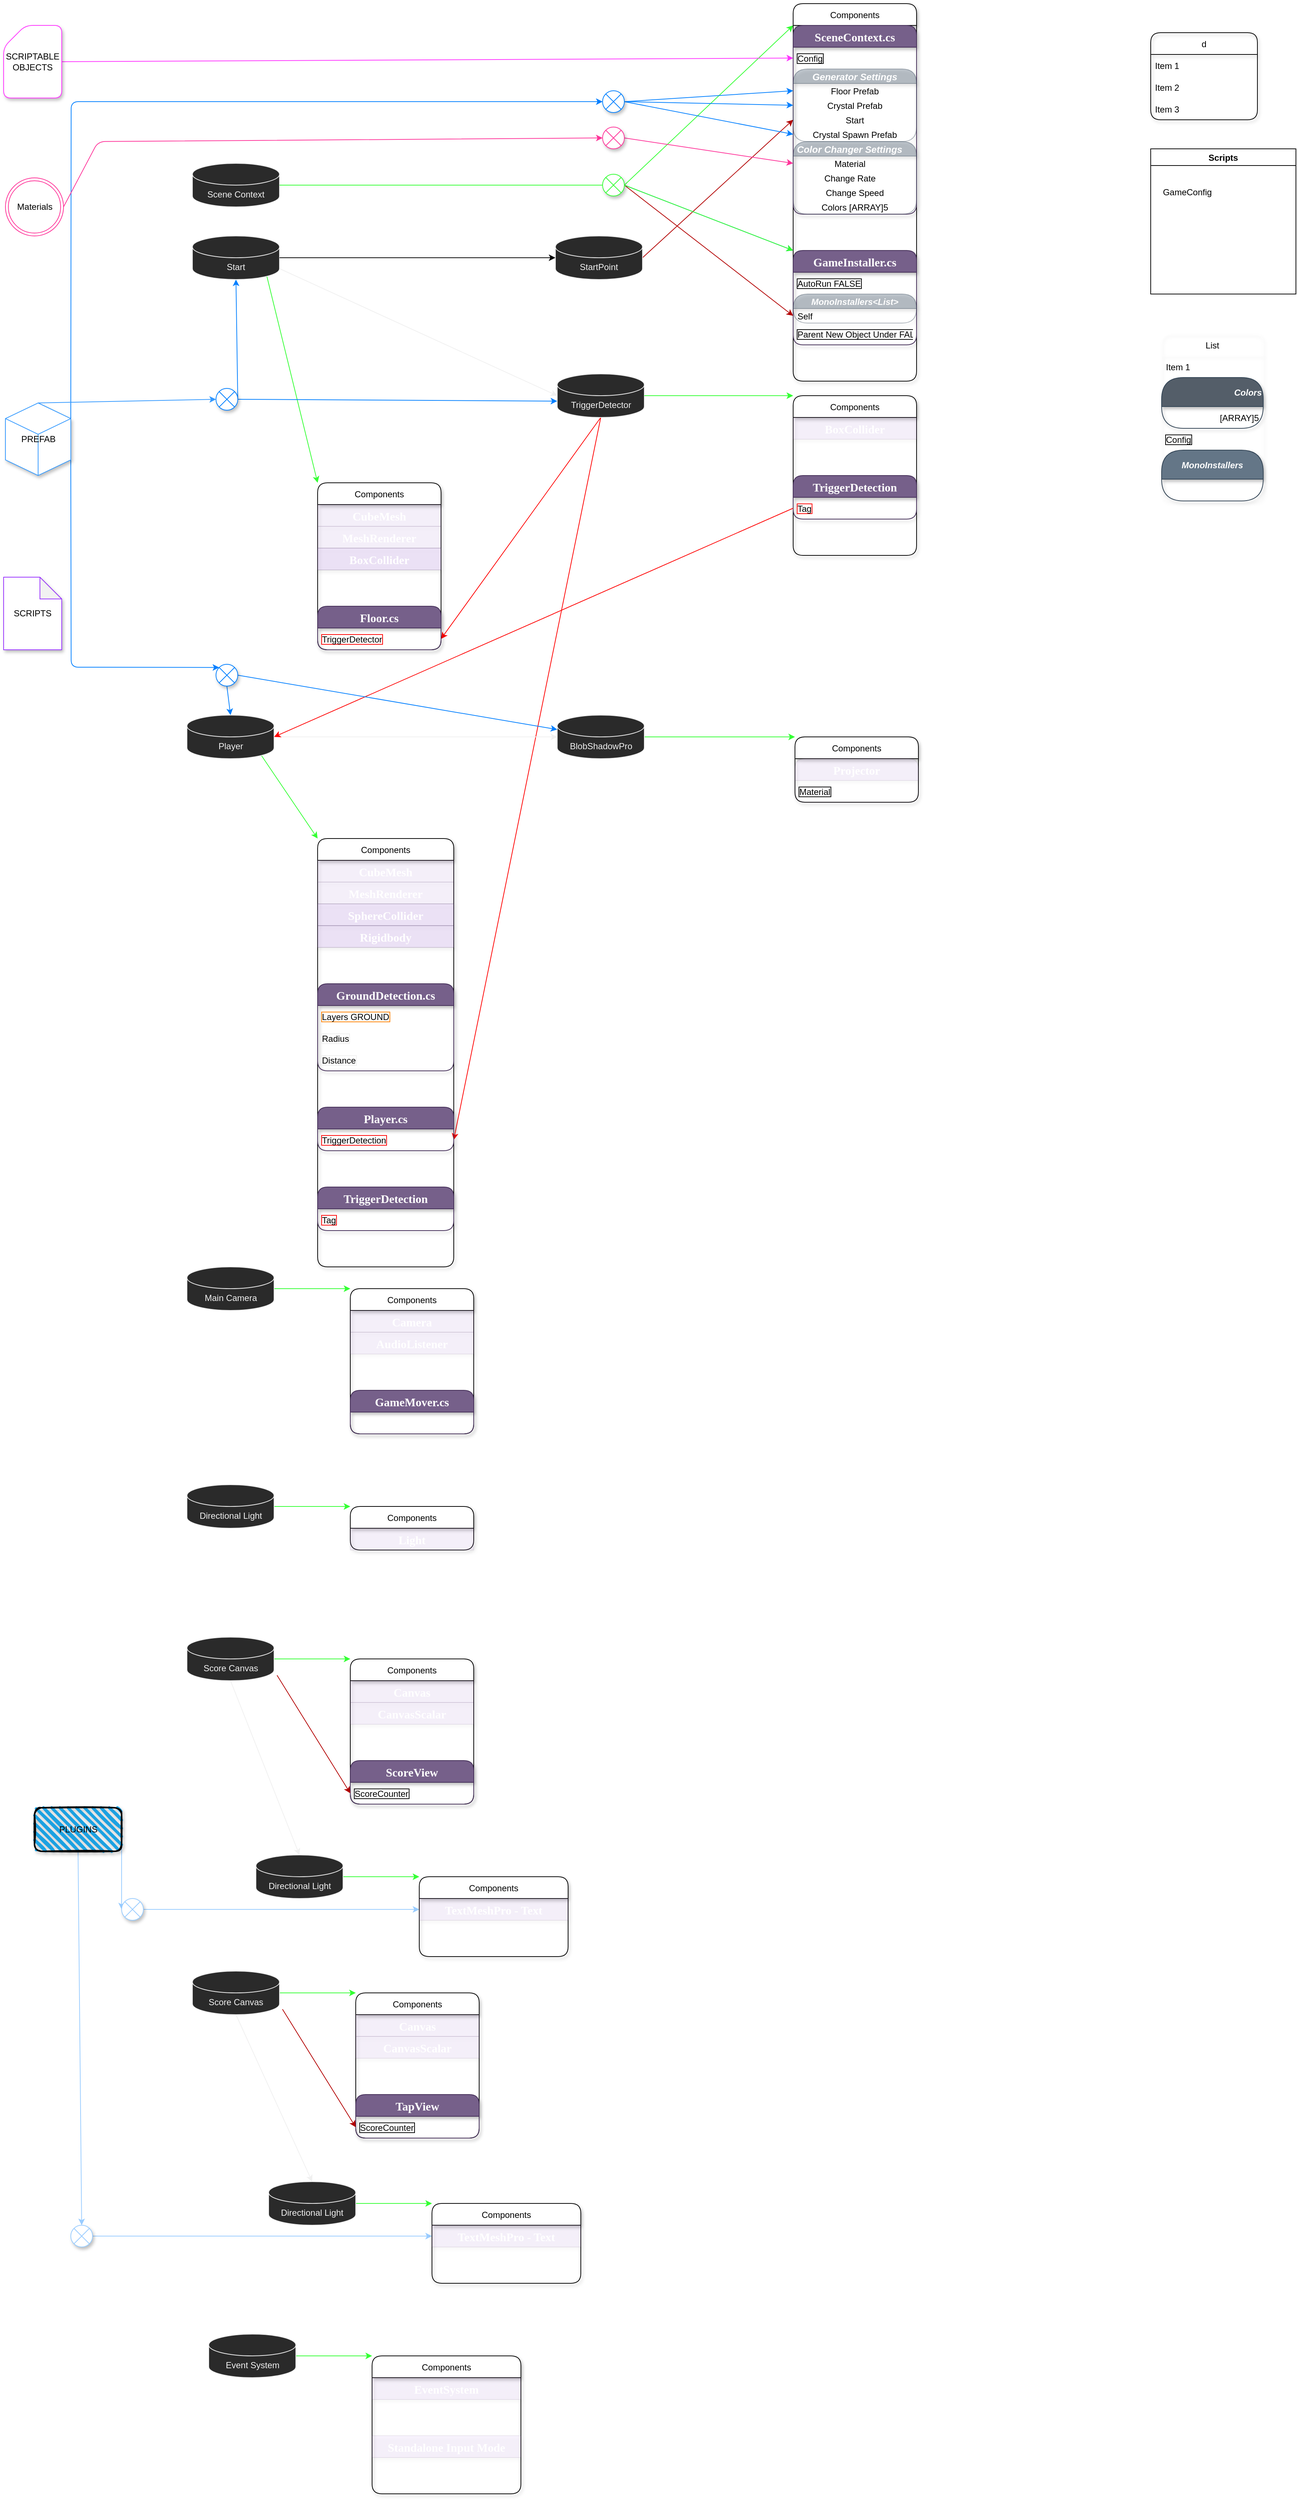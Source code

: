 <mxfile>
    <diagram id="3LbpVVGrSlx77f6oP_cp" name="Page-1">
        <mxGraphModel dx="2685" dy="1560" grid="1" gridSize="10" guides="1" tooltips="1" connect="1" arrows="1" fold="1" page="1" pageScale="1" pageWidth="850" pageHeight="1100" math="0" shadow="0">
            <root>
                <mxCell id="0"/>
                <mxCell id="1" parent="0"/>
                <mxCell id="18" value="Scripts" style="swimlane;rounded=0;fontStyle=1" parent="1" vertex="1">
                    <mxGeometry x="1370" y="200" width="200" height="200" as="geometry"/>
                </mxCell>
                <mxCell id="19" value="GameConfig" style="text;html=1;align=center;verticalAlign=middle;resizable=0;points=[];autosize=1;strokeColor=none;fillColor=none;" parent="18" vertex="1">
                    <mxGeometry x="10" y="50" width="80" height="20" as="geometry"/>
                </mxCell>
                <mxCell id="156" value="d" style="swimlane;fontStyle=0;childLayout=stackLayout;horizontal=1;startSize=30;horizontalStack=0;resizeParent=1;resizeParentMax=0;resizeLast=0;collapsible=1;marginBottom=0;rounded=1;shadow=1;glass=0;sketch=0;strokeColor=default;gradientColor=none;fillColor=none;fontColor=default;expand=1;treeFolding=0;treeMoving=0;moveCells=0;comic=0;" parent="1" vertex="1">
                    <mxGeometry x="1370" y="40" width="147" height="120" as="geometry">
                        <mxRectangle y="120" width="147" height="30" as="alternateBounds"/>
                    </mxGeometry>
                </mxCell>
                <mxCell id="157" value="Item 1" style="text;strokeColor=none;fillColor=none;align=left;verticalAlign=middle;spacingLeft=4;spacingRight=4;overflow=hidden;points=[[0,0.5],[1,0.5]];portConstraint=eastwest;rotatable=0;rounded=1;shadow=1;glass=0;sketch=0;" parent="156" vertex="1">
                    <mxGeometry y="30" width="147" height="30" as="geometry"/>
                </mxCell>
                <mxCell id="158" value="Item 2" style="text;strokeColor=none;fillColor=none;align=left;verticalAlign=middle;spacingLeft=4;spacingRight=4;overflow=hidden;points=[[0,0.5],[1,0.5]];portConstraint=eastwest;rotatable=0;rounded=1;shadow=1;glass=0;sketch=0;" parent="156" vertex="1">
                    <mxGeometry y="60" width="147" height="30" as="geometry"/>
                </mxCell>
                <mxCell id="159" value="Item 3" style="text;strokeColor=none;fillColor=none;align=left;verticalAlign=middle;spacingLeft=4;spacingRight=4;overflow=hidden;points=[[0,0.5],[1,0.5]];portConstraint=eastwest;rotatable=0;rounded=1;shadow=1;glass=0;sketch=0;" parent="156" vertex="1">
                    <mxGeometry y="90" width="147" height="30" as="geometry"/>
                </mxCell>
                <mxCell id="198" value="" style="edgeStyle=none;html=1;strokeColor=#33FF33;exitX=1;exitY=0.5;exitDx=0;exitDy=0;entryX=0;entryY=0;entryDx=0;entryDy=0;startArrow=none;" parent="1" source="274" target="193" edge="1">
                    <mxGeometry relative="1" as="geometry">
                        <mxPoint x="565" y="320" as="sourcePoint"/>
                        <mxPoint x="815" y="310" as="targetPoint"/>
                    </mxGeometry>
                </mxCell>
                <mxCell id="232" value="List" style="swimlane;fontStyle=0;childLayout=stackLayout;horizontal=1;startSize=30;horizontalStack=0;resizeParent=1;resizeParentMax=0;resizeLast=0;collapsible=1;marginBottom=0;rounded=1;shadow=1;glass=0;comic=0;sketch=0;fontFamily=Helvetica;fontSize=12;fontColor=default;strokeColor=#FFFFFF;fillColor=none;gradientColor=none;opacity=30;" parent="1" vertex="1">
                    <mxGeometry x="1385" y="455" width="140" height="230" as="geometry"/>
                </mxCell>
                <mxCell id="233" value="Item 1" style="text;strokeColor=none;fillColor=none;align=left;verticalAlign=middle;spacingLeft=4;spacingRight=4;overflow=hidden;points=[[0,0.5],[1,0.5]];portConstraint=eastwest;rotatable=0;rounded=1;shadow=1;glass=0;comic=0;sketch=0;fontFamily=Helvetica;fontSize=12;fontColor=default;startSize=30;opacity=30;" parent="232" vertex="1">
                    <mxGeometry y="30" width="140" height="30" as="geometry"/>
                </mxCell>
                <mxCell id="220" value="Colors" style="swimlane;fontStyle=3;childLayout=stackLayout;horizontal=1;startSize=40;horizontalStack=0;resizeParent=1;resizeParentMax=0;resizeLast=0;collapsible=1;marginBottom=0;rounded=1;shadow=1;glass=0;sketch=0;strokeColor=#314354;fillColor=#545E69;expand=1;treeFolding=0;treeMoving=0;moveCells=0;comic=0;arcSize=50;align=right;fontColor=#ffffff;" parent="232" vertex="1">
                    <mxGeometry y="60" width="140" height="70" as="geometry">
                        <mxRectangle x="30" width="117" height="30" as="alternateBounds"/>
                    </mxGeometry>
                </mxCell>
                <mxCell id="221" value="[ARRAY]5" style="text;strokeColor=none;fillColor=none;align=right;verticalAlign=middle;spacingLeft=4;spacingRight=4;overflow=hidden;points=[[0,0.5],[1,0.5]];portConstraint=eastwest;rotatable=0;rounded=1;shadow=1;glass=0;sketch=0;" parent="220" vertex="1">
                    <mxGeometry y="40" width="140" height="30" as="geometry"/>
                </mxCell>
                <mxCell id="237" value="Config" style="text;strokeColor=none;fillColor=none;align=left;verticalAlign=middle;spacingLeft=4;spacingRight=4;overflow=hidden;points=[[0,0.5],[1,0.5]];portConstraint=eastwest;rotatable=0;rounded=1;shadow=1;glass=0;comic=1;sketch=0;fontColor=default;opacity=30;labelBorderColor=default;horizontal=1;" parent="232" vertex="1">
                    <mxGeometry y="130" width="140" height="30" as="geometry"/>
                </mxCell>
                <mxCell id="174" value="MonoInstallers" style="swimlane;fontStyle=3;childLayout=stackLayout;horizontal=1;startSize=40;horizontalStack=0;resizeParent=1;resizeParentMax=0;resizeLast=0;collapsible=1;marginBottom=0;rounded=1;shadow=1;glass=0;sketch=0;strokeColor=#314354;fillColor=#647687;fontColor=#ffffff;expand=1;treeFolding=0;treeMoving=0;moveCells=0;comic=0;arcSize=50;" parent="232" vertex="1">
                    <mxGeometry y="160" width="140" height="70" as="geometry">
                        <mxRectangle x="30" width="117" height="30" as="alternateBounds"/>
                    </mxGeometry>
                </mxCell>
                <mxCell id="175" value=" " style="text;strokeColor=none;fillColor=none;align=left;verticalAlign=middle;spacingLeft=4;spacingRight=4;overflow=hidden;points=[[0,0.5],[1,0.5]];portConstraint=eastwest;rotatable=0;rounded=1;shadow=1;glass=0;sketch=0;" parent="174" vertex="1">
                    <mxGeometry y="40" width="140" height="30" as="geometry"/>
                </mxCell>
                <mxCell id="266" style="edgeStyle=none;html=1;exitX=0;exitY=0;exitDx=90;exitDy=21.607;exitPerimeter=0;fontFamily=Helvetica;fontSize=12;fontColor=default;startSize=30;strokeColor=#007FFF;entryX=0;entryY=0.5;entryDx=0;entryDy=0;" parent="1" source="246" target="269" edge="1">
                    <mxGeometry relative="1" as="geometry">
                        <mxPoint x="450" y="150" as="targetPoint"/>
                        <Array as="points">
                            <mxPoint x="-117" y="135"/>
                        </Array>
                    </mxGeometry>
                </mxCell>
                <mxCell id="444" style="edgeStyle=none;html=1;exitX=0;exitY=0;exitDx=90;exitDy=78.393;exitPerimeter=0;entryX=0;entryY=0;entryDx=0;entryDy=0;strokeColor=#007FFF;" edge="1" parent="1" source="246" target="441">
                    <mxGeometry relative="1" as="geometry">
                        <Array as="points">
                            <mxPoint x="-117" y="914"/>
                        </Array>
                    </mxGeometry>
                </mxCell>
                <mxCell id="246" value="PREFAB" style="html=1;whiteSpace=wrap;shape=isoCube2;backgroundOutline=1;isoAngle=15;rounded=1;shadow=1;glass=0;comic=0;sketch=0;fontFamily=Helvetica;fontSize=12;fontColor=default;startSize=30;strokeColor=#3399FF;fillColor=default;gradientColor=none;" parent="1" vertex="1">
                    <mxGeometry x="-207.5" y="550" width="90" height="100" as="geometry"/>
                </mxCell>
                <mxCell id="252" value="SCRIPTS" style="shape=note;whiteSpace=wrap;html=1;backgroundOutline=1;darkOpacity=0.05;rounded=1;shadow=1;glass=0;comic=0;sketch=0;fontFamily=Helvetica;fontSize=12;fontColor=default;startSize=30;strokeColor=#9933FF;fillColor=default;gradientColor=none;" parent="1" vertex="1">
                    <mxGeometry x="-210" y="790" width="80" height="100" as="geometry"/>
                </mxCell>
                <mxCell id="258" style="edgeStyle=none;html=1;exitX=1;exitY=0.5;exitDx=0;exitDy=0;exitPerimeter=0;entryX=0;entryY=0.5;entryDx=0;entryDy=0;fontFamily=Helvetica;fontSize=12;fontColor=default;startSize=30;strokeColor=#FF33FF;" parent="1" source="253" target="190" edge="1">
                    <mxGeometry relative="1" as="geometry"/>
                </mxCell>
                <mxCell id="253" value="SCRIPTABLE&lt;br&gt;OBJECTS" style="shape=card;whiteSpace=wrap;html=1;rounded=1;shadow=1;glass=0;comic=0;sketch=0;fontFamily=Helvetica;fontSize=12;fontColor=default;startSize=30;strokeColor=#FF33FF;fillColor=default;gradientColor=none;" parent="1" vertex="1">
                    <mxGeometry x="-210" y="30" width="80" height="100" as="geometry"/>
                </mxCell>
                <mxCell id="244" style="edgeStyle=none;html=1;exitX=1;exitY=0.5;exitDx=0;exitDy=0;exitPerimeter=0;entryX=0;entryY=0.5;entryDx=0;entryDy=0;fontFamily=Helvetica;fontSize=12;fontColor=default;startSize=30;strokeColor=#B20000;fillColor=#e51400;" parent="1" source="67" target="204" edge="1">
                    <mxGeometry relative="1" as="geometry"/>
                </mxCell>
                <mxCell id="247" style="edgeStyle=none;html=1;exitX=1;exitY=0.5;exitDx=0;exitDy=0;entryX=0.5;entryY=1;entryDx=0;entryDy=0;entryPerimeter=0;fontFamily=Helvetica;fontSize=12;fontColor=default;startSize=30;strokeColor=#007FFF;fillColor=#f0a30a;" parent="1" source="279" target="66" edge="1">
                    <mxGeometry relative="1" as="geometry"/>
                </mxCell>
                <mxCell id="251" style="edgeStyle=none;html=1;exitX=0.5;exitY=0;exitDx=0;exitDy=0;exitPerimeter=0;entryX=0;entryY=0.5;entryDx=0;entryDy=0;fontFamily=Helvetica;fontSize=12;fontColor=default;startSize=30;strokeColor=#3399FF;" parent="1" source="246" target="279" edge="1">
                    <mxGeometry relative="1" as="geometry"/>
                </mxCell>
                <mxCell id="2" value="Scene Context" style="shape=cylinder3;whiteSpace=wrap;html=1;boundedLbl=1;backgroundOutline=1;size=15;fontFamily=Helvetica;fontSize=12;fontColor=rgb(240, 240, 240);align=center;strokeColor=rgb(240, 240, 240);fillColor=rgb(42, 42, 42);" parent="1" vertex="1">
                    <mxGeometry x="50" y="220" width="120" height="60" as="geometry"/>
                </mxCell>
                <mxCell id="384" style="edgeStyle=none;html=1;exitX=0.855;exitY=1;exitDx=0;exitDy=-4.35;exitPerimeter=0;entryX=0;entryY=0;entryDx=0;entryDy=0;fontFamily=Helvetica;fontSize=12;fontColor=default;startSize=30;strokeColor=#33FF33;" parent="1" source="66" target="378" edge="1">
                    <mxGeometry relative="1" as="geometry"/>
                </mxCell>
                <mxCell id="66" value="Start" style="shape=cylinder3;whiteSpace=wrap;html=1;boundedLbl=1;backgroundOutline=1;size=15;fontFamily=Helvetica;fontSize=12;fontColor=rgb(240, 240, 240);align=center;strokeColor=rgb(240, 240, 240);fillColor=rgb(42, 42, 42);" parent="1" vertex="1">
                    <mxGeometry x="50" y="320" width="120" height="60" as="geometry"/>
                </mxCell>
                <mxCell id="67" value="StartPoint" style="shape=cylinder3;whiteSpace=wrap;html=1;boundedLbl=1;backgroundOutline=1;size=15;fontFamily=Helvetica;fontSize=12;fontColor=rgb(240, 240, 240);align=center;strokeColor=rgb(240, 240, 240);fillColor=rgb(42, 42, 42);" parent="1" vertex="1">
                    <mxGeometry x="550" y="320" width="120" height="60" as="geometry"/>
                </mxCell>
                <mxCell id="68" value="" style="edgeStyle=none;html=1;" parent="1" source="66" target="67" edge="1">
                    <mxGeometry relative="1" as="geometry"/>
                </mxCell>
                <mxCell id="388" style="edgeStyle=none;html=1;exitX=0.5;exitY=1;exitDx=0;exitDy=0;exitPerimeter=0;entryX=1;entryY=0.5;entryDx=0;entryDy=0;fontFamily=Helvetica;fontSize=12;fontColor=#FF0000;startSize=30;strokeColor=#FF0000;" parent="1" source="249" target="387" edge="1">
                    <mxGeometry relative="1" as="geometry"/>
                </mxCell>
                <mxCell id="432" style="edgeStyle=none;html=1;exitX=0.5;exitY=1;exitDx=0;exitDy=0;exitPerimeter=0;entryX=1;entryY=0.5;entryDx=0;entryDy=0;strokeColor=#FF0000;" edge="1" parent="1" source="249" target="429">
                    <mxGeometry relative="1" as="geometry"/>
                </mxCell>
                <mxCell id="249" value="TriggerDetector" style="shape=cylinder3;whiteSpace=wrap;html=1;boundedLbl=1;backgroundOutline=1;size=15;fontFamily=Helvetica;fontSize=12;fontColor=rgb(240, 240, 240);align=center;strokeColor=rgb(240, 240, 240);fillColor=rgb(42, 42, 42);" parent="1" vertex="1">
                    <mxGeometry x="552.5" y="510" width="120" height="60" as="geometry"/>
                </mxCell>
                <mxCell id="250" value="" style="edgeStyle=none;html=1;fontFamily=Helvetica;fontSize=12;fontColor=default;startSize=30;strokeColor=#F0F0F0;entryX=0;entryY=0.5;entryDx=0;entryDy=0;entryPerimeter=0;exitX=1;exitY=1;exitDx=0;exitDy=-15;exitPerimeter=0;" parent="1" source="66" target="249" edge="1">
                    <mxGeometry relative="1" as="geometry"/>
                </mxCell>
                <mxCell id="302" style="edgeStyle=none;html=1;exitX=1;exitY=0.5;exitDx=0;exitDy=0;exitPerimeter=0;entryX=0;entryY=0;entryDx=0;entryDy=0;fontFamily=Helvetica;fontSize=12;fontColor=default;startSize=30;strokeColor=#33FF33;" parent="1" source="261" target="281" edge="1">
                    <mxGeometry relative="1" as="geometry"/>
                </mxCell>
                <mxCell id="261" value="Main Camera" style="shape=cylinder3;whiteSpace=wrap;html=1;boundedLbl=1;backgroundOutline=1;size=15;fontFamily=Helvetica;fontSize=12;fontColor=rgb(240, 240, 240);align=center;strokeColor=rgb(240, 240, 240);fillColor=rgb(42, 42, 42);" parent="1" vertex="1">
                    <mxGeometry x="42.5" y="1740" width="120" height="60" as="geometry"/>
                </mxCell>
                <mxCell id="262" value="Components" style="swimlane;fontStyle=0;childLayout=stackLayout;horizontal=1;startSize=30;horizontalStack=0;resizeParent=1;resizeParentMax=0;resizeLast=0;collapsible=1;marginBottom=0;rounded=1;shadow=1;glass=0;comic=0;sketch=0;fontFamily=Helvetica;fontSize=12;fontColor=default;strokeColor=#000000;fillColor=default;gradientColor=none;" parent="1" vertex="1">
                    <mxGeometry x="877.5" width="170" height="520" as="geometry">
                        <mxRectangle x="560" width="50" height="30" as="alternateBounds"/>
                    </mxGeometry>
                </mxCell>
                <mxCell id="193" value="SceneContext.cs" style="swimlane;fontStyle=1;childLayout=stackLayout;horizontal=1;startSize=30;horizontalStack=0;resizeParent=1;resizeParentMax=0;resizeLast=0;collapsible=1;marginBottom=0;rounded=1;shadow=1;glass=0;sketch=0;strokeColor=#432D57;fillColor=#76608a;expand=1;treeFolding=0;treeMoving=0;moveCells=0;comic=0;fontFamily=Lucida Console;fontSize=16;noLabel=0;direction=east;fixDash=0;container=0;fontColor=#ffffff;" parent="262" vertex="1">
                    <mxGeometry y="30" width="170" height="260" as="geometry">
                        <mxRectangle y="30" width="170" height="30" as="alternateBounds"/>
                    </mxGeometry>
                </mxCell>
                <mxCell id="190" value="Config" style="text;strokeColor=none;fillColor=none;align=left;verticalAlign=middle;spacingLeft=4;spacingRight=4;overflow=hidden;points=[[0,0.5],[1,0.5]];portConstraint=eastwest;rotatable=0;rounded=1;shadow=1;glass=0;comic=1;sketch=0;fontColor=default;opacity=30;labelBorderColor=default;horizontal=1;" parent="193" vertex="1">
                    <mxGeometry y="30" width="170" height="30" as="geometry"/>
                </mxCell>
                <mxCell id="196" value="Generator Settings" style="swimlane;fontStyle=3;childLayout=stackLayout;horizontal=1;startSize=20;horizontalStack=0;resizeParent=1;resizeParentMax=0;resizeLast=0;collapsible=1;marginBottom=0;rounded=1;shadow=1;glass=0;sketch=0;strokeColor=#314354;fillColor=#647687;fontColor=#ffffff;expand=1;treeFolding=0;treeMoving=0;moveCells=0;comic=0;arcSize=50;fontSize=13;opacity=40;" parent="193" vertex="1">
                    <mxGeometry y="60" width="170" height="100" as="geometry">
                        <mxRectangle x="30" width="117" height="30" as="alternateBounds"/>
                    </mxGeometry>
                </mxCell>
                <mxCell id="197" value="Floor Prefab" style="text;strokeColor=none;fillColor=none;align=center;verticalAlign=middle;spacingLeft=4;spacingRight=4;overflow=hidden;points=[[0,0.5],[1,0.5]];portConstraint=eastwest;rotatable=0;rounded=1;shadow=1;glass=0;sketch=0;" parent="196" vertex="1">
                    <mxGeometry y="20" width="170" height="20" as="geometry"/>
                </mxCell>
                <mxCell id="203" value="Crystal Prefab" style="text;strokeColor=none;fillColor=none;align=center;verticalAlign=middle;spacingLeft=4;spacingRight=4;overflow=hidden;points=[[0,0.5],[1,0.5]];portConstraint=eastwest;rotatable=0;rounded=1;shadow=1;glass=0;sketch=0;" parent="196" vertex="1">
                    <mxGeometry y="40" width="170" height="20" as="geometry"/>
                </mxCell>
                <mxCell id="204" value="Start" style="text;strokeColor=none;fillColor=none;align=center;verticalAlign=middle;spacingLeft=4;spacingRight=4;overflow=hidden;points=[[0,0.5],[1,0.5]];portConstraint=eastwest;rotatable=0;rounded=1;shadow=1;glass=0;sketch=0;" parent="196" vertex="1">
                    <mxGeometry y="60" width="170" height="20" as="geometry"/>
                </mxCell>
                <mxCell id="205" value="Crystal Spawn Prefab" style="text;strokeColor=none;fillColor=none;align=center;verticalAlign=middle;spacingLeft=4;spacingRight=4;overflow=hidden;points=[[0,0.5],[1,0.5]];portConstraint=eastwest;rotatable=0;rounded=1;shadow=1;glass=0;sketch=0;" parent="196" vertex="1">
                    <mxGeometry y="80" width="170" height="20" as="geometry"/>
                </mxCell>
                <mxCell id="213" value="Color Changer Settings    " style="swimlane;fontStyle=3;childLayout=stackLayout;horizontal=1;startSize=20;horizontalStack=0;resizeParent=1;resizeParentMax=0;resizeLast=0;collapsible=1;marginBottom=0;rounded=1;shadow=1;glass=0;sketch=0;strokeColor=#314354;fillColor=#647687;fontColor=#ffffff;expand=1;treeFolding=0;treeMoving=0;moveCells=0;comic=0;arcSize=50;fontSize=13;opacity=40;" parent="193" vertex="1">
                    <mxGeometry y="160" width="170" height="100" as="geometry">
                        <mxRectangle x="30" width="117" height="30" as="alternateBounds"/>
                    </mxGeometry>
                </mxCell>
                <mxCell id="214" value="Material    " style="text;strokeColor=none;fillColor=none;align=center;verticalAlign=middle;spacingLeft=4;spacingRight=4;overflow=hidden;points=[[0,0.5],[1,0.5]];portConstraint=eastwest;rotatable=0;rounded=1;shadow=1;glass=0;sketch=0;" parent="213" vertex="1">
                    <mxGeometry y="20" width="170" height="20" as="geometry"/>
                </mxCell>
                <mxCell id="215" value="Change Rate    " style="text;strokeColor=none;fillColor=none;align=center;verticalAlign=middle;spacingLeft=4;spacingRight=4;overflow=hidden;points=[[0,0.5],[1,0.5]];portConstraint=eastwest;rotatable=0;rounded=1;shadow=1;glass=0;sketch=0;" parent="213" vertex="1">
                    <mxGeometry y="40" width="170" height="20" as="geometry"/>
                </mxCell>
                <mxCell id="216" value="Change Speed" style="text;strokeColor=none;fillColor=none;align=center;verticalAlign=middle;spacingLeft=4;spacingRight=4;overflow=hidden;points=[[0,0.5],[1,0.5]];portConstraint=eastwest;rotatable=0;rounded=1;shadow=1;glass=0;sketch=0;" parent="213" vertex="1">
                    <mxGeometry y="60" width="170" height="20" as="geometry"/>
                </mxCell>
                <mxCell id="222" value="Colors [ARRAY]5" style="text;strokeColor=none;fillColor=none;align=center;verticalAlign=middle;spacingLeft=4;spacingRight=4;overflow=hidden;points=[[0,0.5],[1,0.5]];portConstraint=eastwest;rotatable=0;rounded=1;shadow=1;glass=0;sketch=0;" parent="213" vertex="1">
                    <mxGeometry y="80" width="170" height="20" as="geometry"/>
                </mxCell>
                <mxCell id="263" value=" " style="text;strokeColor=none;fillColor=none;align=left;verticalAlign=middle;spacingLeft=4;spacingRight=4;overflow=hidden;points=[[0,0.5],[1,0.5]];portConstraint=eastwest;rotatable=0;rounded=1;shadow=1;glass=0;comic=0;sketch=0;fontFamily=Helvetica;fontSize=12;fontColor=default;startSize=30;" parent="262" vertex="1">
                    <mxGeometry y="290" width="170" height="50" as="geometry"/>
                </mxCell>
                <mxCell id="145" value="GameInstaller.cs" style="swimlane;fontStyle=1;childLayout=stackLayout;horizontal=1;startSize=30;horizontalStack=0;resizeParent=1;resizeParentMax=0;resizeLast=0;collapsible=1;marginBottom=0;rounded=1;shadow=1;glass=0;sketch=0;strokeColor=#432D57;fillColor=#76608a;expand=1;treeFolding=0;treeMoving=0;moveCells=0;comic=0;fontFamily=Lucida Console;fontSize=16;noLabel=0;direction=east;fixDash=0;container=0;fontColor=#ffffff;" parent="262" vertex="1">
                    <mxGeometry y="340" width="170" height="130" as="geometry">
                        <mxRectangle y="470" width="170" height="30" as="alternateBounds"/>
                    </mxGeometry>
                </mxCell>
                <mxCell id="238" value="AutoRun FALSE" style="text;strokeColor=none;fillColor=none;align=left;verticalAlign=middle;spacingLeft=4;spacingRight=4;overflow=hidden;points=[[0,0.5],[1,0.5]];portConstraint=eastwest;rotatable=0;rounded=1;shadow=1;glass=0;comic=1;sketch=0;fontColor=default;opacity=30;labelBorderColor=default;horizontal=1;" parent="145" vertex="1">
                    <mxGeometry y="30" width="170" height="30" as="geometry"/>
                </mxCell>
                <mxCell id="151" value="MonoInstallers&lt;List&gt;" style="swimlane;fontStyle=3;childLayout=stackLayout;horizontal=1;startSize=20;horizontalStack=0;resizeParent=1;resizeParentMax=0;resizeLast=0;collapsible=1;marginBottom=0;rounded=1;shadow=1;glass=0;sketch=0;strokeColor=#314354;fillColor=#647687;fontColor=#ffffff;expand=1;treeFolding=0;treeMoving=0;moveCells=0;comic=0;arcSize=50;opacity=40;" parent="145" vertex="1">
                    <mxGeometry y="60" width="170" height="40" as="geometry">
                        <mxRectangle x="30" width="117" height="30" as="alternateBounds"/>
                    </mxGeometry>
                </mxCell>
                <mxCell id="152" value="Self" style="text;strokeColor=none;fillColor=none;align=left;verticalAlign=middle;spacingLeft=4;spacingRight=4;overflow=hidden;points=[[0,0.5],[1,0.5]];portConstraint=eastwest;rotatable=0;rounded=1;shadow=1;glass=0;sketch=0;" parent="151" vertex="1">
                    <mxGeometry y="20" width="170" height="20" as="geometry"/>
                </mxCell>
                <mxCell id="243" value="Parent New Object Under FALSE" style="text;strokeColor=none;fillColor=none;align=left;verticalAlign=middle;spacingLeft=4;spacingRight=4;overflow=hidden;points=[[0,0.5],[1,0.5]];portConstraint=eastwest;rotatable=0;rounded=1;shadow=1;glass=0;comic=1;sketch=0;fontColor=default;opacity=30;labelBorderColor=default;horizontal=1;" parent="145" vertex="1">
                    <mxGeometry y="100" width="170" height="30" as="geometry"/>
                </mxCell>
                <mxCell id="377" value=" " style="text;strokeColor=none;fillColor=none;align=left;verticalAlign=middle;spacingLeft=4;spacingRight=4;overflow=hidden;points=[[0,0.5],[1,0.5]];portConstraint=eastwest;rotatable=0;rounded=1;shadow=1;glass=0;comic=0;sketch=0;fontFamily=Helvetica;fontSize=12;fontColor=default;startSize=30;" parent="262" vertex="1">
                    <mxGeometry y="470" width="170" height="50" as="geometry"/>
                </mxCell>
                <mxCell id="270" style="edgeStyle=none;html=1;exitX=1;exitY=0.5;exitDx=0;exitDy=0;entryX=0;entryY=0.5;entryDx=0;entryDy=0;fontFamily=Helvetica;fontSize=12;fontColor=default;startSize=30;strokeColor=#007FFF;" parent="1" source="269" target="197" edge="1">
                    <mxGeometry relative="1" as="geometry"/>
                </mxCell>
                <mxCell id="271" style="edgeStyle=none;html=1;exitX=1;exitY=0.5;exitDx=0;exitDy=0;entryX=0;entryY=0.5;entryDx=0;entryDy=0;fontFamily=Helvetica;fontSize=12;fontColor=default;startSize=30;strokeColor=#007FFF;" parent="1" source="269" target="203" edge="1">
                    <mxGeometry relative="1" as="geometry"/>
                </mxCell>
                <mxCell id="272" style="edgeStyle=none;html=1;exitX=1;exitY=0.5;exitDx=0;exitDy=0;entryX=0;entryY=0.5;entryDx=0;entryDy=0;fontFamily=Helvetica;fontSize=12;fontColor=default;startSize=30;strokeColor=#007FFF;" parent="1" source="269" target="205" edge="1">
                    <mxGeometry relative="1" as="geometry"/>
                </mxCell>
                <mxCell id="269" value="" style="shape=sumEllipse;perimeter=ellipsePerimeter;whiteSpace=wrap;html=1;backgroundOutline=1;rounded=1;shadow=1;glass=0;comic=0;sketch=0;fontFamily=Helvetica;fontSize=12;fontColor=default;startSize=30;strokeColor=#007FFF;fillColor=default;gradientColor=none;" parent="1" vertex="1">
                    <mxGeometry x="615" y="120" width="30" height="30" as="geometry"/>
                </mxCell>
                <mxCell id="276" style="edgeStyle=none;html=1;exitX=1;exitY=0.5;exitDx=0;exitDy=0;entryX=0;entryY=0;entryDx=0;entryDy=0;fontFamily=Helvetica;fontSize=12;fontColor=default;startSize=30;strokeColor=#009999;" parent="1" source="274" target="145" edge="1">
                    <mxGeometry relative="1" as="geometry"/>
                </mxCell>
                <mxCell id="278" style="edgeStyle=none;html=1;exitX=1;exitY=0.5;exitDx=0;exitDy=0;entryX=0;entryY=0.5;entryDx=0;entryDy=0;fontFamily=Helvetica;fontSize=12;fontColor=default;startSize=30;strokeColor=#B20000;fillColor=#e51400;" parent="1" source="274" target="152" edge="1">
                    <mxGeometry relative="1" as="geometry"/>
                </mxCell>
                <mxCell id="274" value="" style="shape=sumEllipse;perimeter=ellipsePerimeter;whiteSpace=wrap;html=1;backgroundOutline=1;rounded=1;shadow=1;glass=0;comic=0;sketch=0;fontFamily=Helvetica;fontSize=12;fontColor=default;startSize=30;strokeColor=#33FF33;fillColor=default;gradientColor=none;" parent="1" vertex="1">
                    <mxGeometry x="615" y="235" width="30" height="30" as="geometry"/>
                </mxCell>
                <mxCell id="275" value="" style="edgeStyle=none;html=1;strokeColor=#33FF33;exitX=1;exitY=0.5;exitDx=0;exitDy=0;exitPerimeter=0;entryX=0;entryY=0.5;entryDx=0;entryDy=0;endArrow=none;" parent="1" source="2" target="274" edge="1">
                    <mxGeometry relative="1" as="geometry">
                        <mxPoint x="152.6" y="204.35" as="sourcePoint"/>
                        <mxPoint x="560" y="30" as="targetPoint"/>
                    </mxGeometry>
                </mxCell>
                <mxCell id="280" style="edgeStyle=none;html=1;exitX=1;exitY=0.5;exitDx=0;exitDy=0;entryX=0;entryY=0;entryDx=0;entryDy=37.5;entryPerimeter=0;fontFamily=Helvetica;fontSize=12;fontColor=default;startSize=30;strokeColor=#007FFF;" parent="1" source="279" target="249" edge="1">
                    <mxGeometry relative="1" as="geometry"/>
                </mxCell>
                <mxCell id="440" style="edgeStyle=none;html=1;exitX=0.5;exitY=1;exitDx=0;exitDy=0;entryX=0.5;entryY=0;entryDx=0;entryDy=0;entryPerimeter=0;strokeColor=#007FFF;fillColor=#0050ef;" edge="1" parent="1" source="441" target="389">
                    <mxGeometry relative="1" as="geometry"/>
                </mxCell>
                <mxCell id="279" value="" style="shape=sumEllipse;perimeter=ellipsePerimeter;whiteSpace=wrap;html=1;backgroundOutline=1;rounded=1;shadow=1;glass=0;comic=0;sketch=0;fontFamily=Helvetica;fontSize=12;fontColor=default;startSize=30;strokeColor=#007FFF;fillColor=default;gradientColor=none;" parent="1" vertex="1">
                    <mxGeometry x="82.5" y="530" width="30" height="30" as="geometry"/>
                </mxCell>
                <mxCell id="281" value="Components" style="swimlane;fontStyle=0;childLayout=stackLayout;horizontal=1;startSize=30;horizontalStack=0;resizeParent=1;resizeParentMax=0;resizeLast=0;collapsible=1;marginBottom=0;rounded=1;shadow=1;glass=0;comic=0;sketch=0;fontFamily=Helvetica;fontSize=12;fontColor=default;strokeColor=#000000;fillColor=default;gradientColor=none;" parent="1" vertex="1">
                    <mxGeometry x="267.5" y="1770" width="170" height="200" as="geometry">
                        <mxRectangle x="560" width="50" height="30" as="alternateBounds"/>
                    </mxGeometry>
                </mxCell>
                <mxCell id="282" value="Camera" style="swimlane;fontStyle=1;childLayout=stackLayout;horizontal=1;startSize=30;horizontalStack=0;resizeParent=1;resizeParentMax=0;resizeLast=0;collapsible=1;marginBottom=0;rounded=1;shadow=1;glass=0;sketch=0;strokeColor=#432D57;fillColor=#CC99FF;expand=1;treeFolding=0;treeMoving=0;moveCells=0;comic=0;fontFamily=Lucida Console;fontSize=16;noLabel=0;direction=east;fixDash=0;container=0;fontColor=#ffffff;opacity=10;" parent="281" vertex="1" collapsed="1">
                    <mxGeometry y="30" width="170" height="30" as="geometry">
                        <mxRectangle y="30" width="170" height="70" as="alternateBounds"/>
                    </mxGeometry>
                </mxCell>
                <mxCell id="300" value="AudioListener" style="swimlane;fontStyle=1;childLayout=stackLayout;horizontal=1;startSize=30;horizontalStack=0;resizeParent=1;resizeParentMax=0;resizeLast=0;collapsible=1;marginBottom=0;rounded=1;shadow=1;glass=0;sketch=0;strokeColor=#432D57;fillColor=#CC99FF;expand=1;treeFolding=0;treeMoving=0;moveCells=0;comic=0;fontFamily=Lucida Console;fontSize=16;noLabel=0;direction=east;fixDash=0;container=0;fontColor=#ffffff;opacity=10;" parent="281" vertex="1" collapsed="1">
                    <mxGeometry y="60" width="170" height="30" as="geometry">
                        <mxRectangle y="110" width="170" height="70" as="alternateBounds"/>
                    </mxGeometry>
                </mxCell>
                <mxCell id="301" value=" " style="text;strokeColor=none;fillColor=none;align=left;verticalAlign=middle;spacingLeft=4;spacingRight=4;overflow=hidden;points=[[0,0.5],[1,0.5]];portConstraint=eastwest;rotatable=0;rounded=1;shadow=1;glass=0;comic=0;sketch=0;fontFamily=Helvetica;fontSize=12;fontColor=default;startSize=30;" parent="281" vertex="1">
                    <mxGeometry y="90" width="170" height="50" as="geometry"/>
                </mxCell>
                <mxCell id="295" value="GameMover.cs" style="swimlane;fontStyle=1;childLayout=stackLayout;horizontal=1;startSize=30;horizontalStack=0;resizeParent=1;resizeParentMax=0;resizeLast=0;collapsible=1;marginBottom=0;rounded=1;shadow=1;glass=0;sketch=0;strokeColor=#432D57;fillColor=#76608a;expand=1;treeFolding=0;treeMoving=0;moveCells=0;comic=0;fontFamily=Lucida Console;fontSize=16;noLabel=0;direction=east;fixDash=0;container=0;fontColor=#ffffff;" parent="281" vertex="1">
                    <mxGeometry y="140" width="170" height="60" as="geometry">
                        <mxRectangle y="470" width="170" height="30" as="alternateBounds"/>
                    </mxGeometry>
                </mxCell>
                <mxCell id="305" style="edgeStyle=none;html=1;exitX=1;exitY=0.5;exitDx=0;exitDy=0;exitPerimeter=0;entryX=0;entryY=0;entryDx=0;entryDy=0;fontFamily=Helvetica;fontSize=12;fontColor=default;startSize=30;strokeColor=#33FF33;" parent="1" source="306" target="307" edge="1">
                    <mxGeometry relative="1" as="geometry"/>
                </mxCell>
                <mxCell id="306" value="Directional Light" style="shape=cylinder3;whiteSpace=wrap;html=1;boundedLbl=1;backgroundOutline=1;size=15;fontFamily=Helvetica;fontSize=12;fontColor=rgb(240, 240, 240);align=center;strokeColor=rgb(240, 240, 240);fillColor=rgb(42, 42, 42);" parent="1" vertex="1">
                    <mxGeometry x="42.5" y="2040" width="120" height="60" as="geometry"/>
                </mxCell>
                <mxCell id="307" value="Components" style="swimlane;fontStyle=0;childLayout=stackLayout;horizontal=1;startSize=30;horizontalStack=0;resizeParent=1;resizeParentMax=0;resizeLast=0;collapsible=1;marginBottom=0;rounded=1;shadow=1;glass=0;comic=0;sketch=0;fontFamily=Helvetica;fontSize=12;fontColor=default;strokeColor=#000000;fillColor=default;gradientColor=none;" parent="1" vertex="1">
                    <mxGeometry x="267.5" y="2070" width="170" height="60" as="geometry">
                        <mxRectangle x="560" width="50" height="30" as="alternateBounds"/>
                    </mxGeometry>
                </mxCell>
                <mxCell id="308" value="Light" style="swimlane;fontStyle=1;childLayout=stackLayout;horizontal=1;startSize=30;horizontalStack=0;resizeParent=1;resizeParentMax=0;resizeLast=0;collapsible=1;marginBottom=0;rounded=1;shadow=1;glass=0;sketch=0;strokeColor=#432D57;fillColor=#CC99FF;expand=1;treeFolding=0;treeMoving=0;moveCells=0;comic=0;fontFamily=Lucida Console;fontSize=16;noLabel=0;direction=east;fixDash=0;container=0;fontColor=#ffffff;opacity=10;" parent="307" vertex="1" collapsed="1">
                    <mxGeometry y="30" width="170" height="30" as="geometry">
                        <mxRectangle y="30" width="170" height="70" as="alternateBounds"/>
                    </mxGeometry>
                </mxCell>
                <mxCell id="313" style="edgeStyle=none;html=1;exitX=1;exitY=0.5;exitDx=0;exitDy=0;exitPerimeter=0;entryX=0;entryY=0;entryDx=0;entryDy=0;fontFamily=Helvetica;fontSize=12;fontColor=default;startSize=30;strokeColor=#33FF33;" parent="1" source="314" target="315" edge="1">
                    <mxGeometry relative="1" as="geometry"/>
                </mxCell>
                <mxCell id="330" style="edgeStyle=none;html=1;exitX=0.5;exitY=1;exitDx=0;exitDy=0;exitPerimeter=0;entryX=0.5;entryY=0;entryDx=0;entryDy=0;entryPerimeter=0;fontFamily=Helvetica;fontSize=12;fontColor=default;startSize=30;strokeColor=#F0F0F0;" parent="1" source="314" target="326" edge="1">
                    <mxGeometry relative="1" as="geometry"/>
                </mxCell>
                <mxCell id="314" value="Score Canvas" style="shape=cylinder3;whiteSpace=wrap;html=1;boundedLbl=1;backgroundOutline=1;size=15;fontFamily=Helvetica;fontSize=12;fontColor=rgb(240, 240, 240);align=center;strokeColor=rgb(240, 240, 240);fillColor=rgb(42, 42, 42);" parent="1" vertex="1">
                    <mxGeometry x="42.5" y="2250" width="120" height="60" as="geometry"/>
                </mxCell>
                <mxCell id="315" value="Components" style="swimlane;fontStyle=0;childLayout=stackLayout;horizontal=1;startSize=30;horizontalStack=0;resizeParent=1;resizeParentMax=0;resizeLast=0;collapsible=1;marginBottom=0;rounded=1;shadow=1;glass=0;comic=0;sketch=0;fontFamily=Helvetica;fontSize=12;fontColor=default;strokeColor=#000000;fillColor=default;gradientColor=none;" parent="1" vertex="1">
                    <mxGeometry x="267.5" y="2280" width="170" height="200" as="geometry">
                        <mxRectangle x="560" width="50" height="30" as="alternateBounds"/>
                    </mxGeometry>
                </mxCell>
                <mxCell id="316" value="Canvas" style="swimlane;fontStyle=1;childLayout=stackLayout;horizontal=1;startSize=30;horizontalStack=0;resizeParent=1;resizeParentMax=0;resizeLast=0;collapsible=1;marginBottom=0;rounded=1;shadow=1;glass=0;sketch=0;strokeColor=#432D57;fillColor=#CC99FF;expand=1;treeFolding=0;treeMoving=0;moveCells=0;comic=0;fontFamily=Lucida Console;fontSize=16;noLabel=0;direction=east;fixDash=0;container=0;fontColor=#ffffff;opacity=10;" parent="315" vertex="1" collapsed="1">
                    <mxGeometry y="30" width="170" height="30" as="geometry">
                        <mxRectangle y="30" width="170" height="70" as="alternateBounds"/>
                    </mxGeometry>
                </mxCell>
                <mxCell id="319" value="CanvasScalar" style="swimlane;fontStyle=1;childLayout=stackLayout;horizontal=1;startSize=30;horizontalStack=0;resizeParent=1;resizeParentMax=0;resizeLast=0;collapsible=1;marginBottom=0;rounded=1;shadow=1;glass=0;sketch=0;strokeColor=#432D57;fillColor=#CC99FF;expand=1;treeFolding=0;treeMoving=0;moveCells=0;comic=0;fontFamily=Lucida Console;fontSize=16;noLabel=0;direction=east;fixDash=0;container=0;fontColor=#ffffff;opacity=10;" parent="315" vertex="1" collapsed="1">
                    <mxGeometry y="60" width="170" height="30" as="geometry">
                        <mxRectangle y="30" width="170" height="70" as="alternateBounds"/>
                    </mxGeometry>
                </mxCell>
                <mxCell id="318" value=" " style="text;strokeColor=none;fillColor=none;align=left;verticalAlign=middle;spacingLeft=4;spacingRight=4;overflow=hidden;points=[[0,0.5],[1,0.5]];portConstraint=eastwest;rotatable=0;rounded=1;shadow=1;glass=0;comic=0;sketch=0;fontFamily=Helvetica;fontSize=12;fontColor=default;startSize=30;" parent="315" vertex="1">
                    <mxGeometry y="90" width="170" height="50" as="geometry"/>
                </mxCell>
                <mxCell id="321" value="ScoreView" style="swimlane;fontStyle=1;childLayout=stackLayout;horizontal=1;startSize=30;horizontalStack=0;resizeParent=1;resizeParentMax=0;resizeLast=0;collapsible=1;marginBottom=0;rounded=1;shadow=1;glass=0;sketch=0;strokeColor=#432D57;fillColor=#76608a;expand=1;treeFolding=0;treeMoving=0;moveCells=0;comic=0;fontFamily=Lucida Console;fontSize=16;noLabel=0;direction=east;fixDash=0;container=0;fontColor=#ffffff;" parent="315" vertex="1">
                    <mxGeometry y="140" width="170" height="60" as="geometry">
                        <mxRectangle y="190" width="170" height="30" as="alternateBounds"/>
                    </mxGeometry>
                </mxCell>
                <mxCell id="322" value="ScoreCounter" style="text;strokeColor=none;fillColor=none;align=left;verticalAlign=middle;spacingLeft=4;spacingRight=4;overflow=hidden;points=[[0,0.5],[1,0.5]];portConstraint=eastwest;rotatable=0;rounded=1;shadow=1;glass=0;comic=1;sketch=0;fontColor=default;opacity=30;labelBorderColor=default;horizontal=1;" parent="321" vertex="1">
                    <mxGeometry y="30" width="170" height="30" as="geometry"/>
                </mxCell>
                <mxCell id="324" style="edgeStyle=none;html=1;entryX=0;entryY=0.5;entryDx=0;entryDy=0;fontFamily=Helvetica;fontSize=12;fontColor=default;startSize=30;strokeColor=#B20000;exitX=1.034;exitY=0.875;exitDx=0;exitDy=0;exitPerimeter=0;fillColor=#e51400;" parent="1" source="314" target="322" edge="1">
                    <mxGeometry relative="1" as="geometry">
                        <mxPoint x="42.5" y="2490" as="sourcePoint"/>
                    </mxGeometry>
                </mxCell>
                <mxCell id="331" style="edgeStyle=none;html=1;entryX=0;entryY=0.5;entryDx=0;entryDy=0;fontFamily=Helvetica;fontSize=12;fontColor=default;startSize=30;strokeColor=#99CCFF;exitX=1;exitY=0.5;exitDx=0;exitDy=0;" parent="1" source="332" target="328" edge="1">
                    <mxGeometry relative="1" as="geometry">
                        <mxPoint x="32.5" y="2400" as="sourcePoint"/>
                    </mxGeometry>
                </mxCell>
                <mxCell id="335" style="edgeStyle=none;html=1;exitX=1;exitY=0.5;exitDx=0;exitDy=0;entryX=0;entryY=0.5;entryDx=0;entryDy=0;fontFamily=Helvetica;fontSize=12;fontColor=default;startSize=30;strokeColor=#99CCFF;" parent="1" source="323" target="332" edge="1">
                    <mxGeometry relative="1" as="geometry"/>
                </mxCell>
                <mxCell id="357" style="edgeStyle=none;html=1;exitX=0.5;exitY=1;exitDx=0;exitDy=0;entryX=0.5;entryY=0;entryDx=0;entryDy=0;fontFamily=Helvetica;fontSize=12;fontColor=default;startSize=30;strokeColor=#99CCFF;" parent="1" source="323" target="356" edge="1">
                    <mxGeometry relative="1" as="geometry"/>
                </mxCell>
                <mxCell id="323" value="PLUGINS" style="rounded=1;whiteSpace=wrap;html=1;strokeWidth=2;fillWeight=4;hachureGap=8;hachureAngle=45;fillColor=#1ba1e2;sketch=1;shadow=1;glass=0;comic=0;fontFamily=Helvetica;fontSize=12;fontColor=default;startSize=30;" parent="1" vertex="1">
                    <mxGeometry x="-167.5" y="2485" width="120" height="60" as="geometry"/>
                </mxCell>
                <mxCell id="325" style="edgeStyle=none;html=1;exitX=1;exitY=0.5;exitDx=0;exitDy=0;exitPerimeter=0;entryX=0;entryY=0;entryDx=0;entryDy=0;fontFamily=Helvetica;fontSize=12;fontColor=default;startSize=30;strokeColor=#33FF33;" parent="1" source="326" target="327" edge="1">
                    <mxGeometry relative="1" as="geometry"/>
                </mxCell>
                <mxCell id="326" value="Directional Light" style="shape=cylinder3;whiteSpace=wrap;html=1;boundedLbl=1;backgroundOutline=1;size=15;fontFamily=Helvetica;fontSize=12;fontColor=rgb(240, 240, 240);align=center;strokeColor=rgb(240, 240, 240);fillColor=rgb(42, 42, 42);" parent="1" vertex="1">
                    <mxGeometry x="137.5" y="2550" width="120" height="60" as="geometry"/>
                </mxCell>
                <mxCell id="327" value="Components" style="swimlane;fontStyle=0;childLayout=stackLayout;horizontal=1;startSize=30;horizontalStack=0;resizeParent=1;resizeParentMax=0;resizeLast=0;collapsible=1;marginBottom=0;rounded=1;shadow=1;glass=0;comic=0;sketch=0;fontFamily=Helvetica;fontSize=12;fontColor=default;strokeColor=#000000;fillColor=default;gradientColor=none;" parent="1" vertex="1">
                    <mxGeometry x="362.5" y="2580" width="205" height="110" as="geometry">
                        <mxRectangle x="560" width="50" height="30" as="alternateBounds"/>
                    </mxGeometry>
                </mxCell>
                <mxCell id="328" value="TextMeshPro - Text" style="swimlane;fontStyle=1;childLayout=stackLayout;horizontal=1;startSize=30;horizontalStack=0;resizeParent=1;resizeParentMax=0;resizeLast=0;collapsible=1;marginBottom=0;rounded=1;shadow=1;glass=0;sketch=0;strokeColor=#432D57;fillColor=#CC99FF;expand=1;treeFolding=0;treeMoving=0;moveCells=0;comic=0;fontFamily=Lucida Console;fontSize=16;noLabel=0;direction=east;fixDash=0;container=0;fontColor=#ffffff;opacity=10;" parent="327" vertex="1" collapsed="1">
                    <mxGeometry y="30" width="205" height="30" as="geometry">
                        <mxRectangle y="30" width="170" height="70" as="alternateBounds"/>
                    </mxGeometry>
                </mxCell>
                <mxCell id="329" value=" " style="text;strokeColor=none;fillColor=none;align=left;verticalAlign=middle;spacingLeft=4;spacingRight=4;overflow=hidden;points=[[0,0.5],[1,0.5]];portConstraint=eastwest;rotatable=0;rounded=1;shadow=1;glass=0;comic=0;sketch=0;fontFamily=Helvetica;fontSize=12;fontColor=default;startSize=30;" parent="327" vertex="1">
                    <mxGeometry y="60" width="205" height="50" as="geometry"/>
                </mxCell>
                <mxCell id="332" value="" style="shape=sumEllipse;perimeter=ellipsePerimeter;whiteSpace=wrap;html=1;backgroundOutline=1;rounded=1;shadow=1;glass=0;comic=0;sketch=0;fontFamily=Helvetica;fontSize=12;fontColor=default;startSize=30;strokeColor=#99CCFF;fillColor=default;gradientColor=none;" parent="1" vertex="1">
                    <mxGeometry x="-47.5" y="2610" width="30" height="30" as="geometry"/>
                </mxCell>
                <mxCell id="336" style="edgeStyle=none;html=1;exitX=1;exitY=0.5;exitDx=0;exitDy=0;exitPerimeter=0;entryX=0;entryY=0;entryDx=0;entryDy=0;fontFamily=Helvetica;fontSize=12;fontColor=default;startSize=30;strokeColor=#33FF33;" parent="1" source="338" target="339" edge="1">
                    <mxGeometry relative="1" as="geometry"/>
                </mxCell>
                <mxCell id="337" style="edgeStyle=none;html=1;exitX=0.5;exitY=1;exitDx=0;exitDy=0;exitPerimeter=0;entryX=0.5;entryY=0;entryDx=0;entryDy=0;entryPerimeter=0;fontFamily=Helvetica;fontSize=12;fontColor=default;startSize=30;strokeColor=#F0F0F0;" parent="1" source="338" target="352" edge="1">
                    <mxGeometry relative="1" as="geometry"/>
                </mxCell>
                <mxCell id="338" value="Score Canvas" style="shape=cylinder3;whiteSpace=wrap;html=1;boundedLbl=1;backgroundOutline=1;size=15;fontFamily=Helvetica;fontSize=12;fontColor=rgb(240, 240, 240);align=center;strokeColor=rgb(240, 240, 240);fillColor=rgb(42, 42, 42);" parent="1" vertex="1">
                    <mxGeometry x="50" y="2710" width="120" height="60" as="geometry"/>
                </mxCell>
                <mxCell id="339" value="Components" style="swimlane;fontStyle=0;childLayout=stackLayout;horizontal=1;startSize=30;horizontalStack=0;resizeParent=1;resizeParentMax=0;resizeLast=0;collapsible=1;marginBottom=0;rounded=1;shadow=1;glass=0;comic=0;sketch=0;fontFamily=Helvetica;fontSize=12;fontColor=default;strokeColor=#000000;fillColor=default;gradientColor=none;" parent="1" vertex="1">
                    <mxGeometry x="275" y="2740" width="170" height="200" as="geometry">
                        <mxRectangle x="560" width="50" height="30" as="alternateBounds"/>
                    </mxGeometry>
                </mxCell>
                <mxCell id="340" value="Canvas" style="swimlane;fontStyle=1;childLayout=stackLayout;horizontal=1;startSize=30;horizontalStack=0;resizeParent=1;resizeParentMax=0;resizeLast=0;collapsible=1;marginBottom=0;rounded=1;shadow=1;glass=0;sketch=0;strokeColor=#432D57;fillColor=#CC99FF;expand=1;treeFolding=0;treeMoving=0;moveCells=0;comic=0;fontFamily=Lucida Console;fontSize=16;noLabel=0;direction=east;fixDash=0;container=0;fontColor=#ffffff;opacity=10;" parent="339" vertex="1" collapsed="1">
                    <mxGeometry y="30" width="170" height="30" as="geometry">
                        <mxRectangle y="30" width="170" height="70" as="alternateBounds"/>
                    </mxGeometry>
                </mxCell>
                <mxCell id="342" value="CanvasScalar" style="swimlane;fontStyle=1;childLayout=stackLayout;horizontal=1;startSize=30;horizontalStack=0;resizeParent=1;resizeParentMax=0;resizeLast=0;collapsible=1;marginBottom=0;rounded=1;shadow=1;glass=0;sketch=0;strokeColor=#432D57;fillColor=#CC99FF;expand=1;treeFolding=0;treeMoving=0;moveCells=0;comic=0;fontFamily=Lucida Console;fontSize=16;noLabel=0;direction=east;fixDash=0;container=0;fontColor=#ffffff;opacity=10;" parent="339" vertex="1" collapsed="1">
                    <mxGeometry y="60" width="170" height="30" as="geometry">
                        <mxRectangle y="30" width="170" height="70" as="alternateBounds"/>
                    </mxGeometry>
                </mxCell>
                <mxCell id="343" value=" " style="text;strokeColor=none;fillColor=none;align=left;verticalAlign=middle;spacingLeft=4;spacingRight=4;overflow=hidden;points=[[0,0.5],[1,0.5]];portConstraint=eastwest;rotatable=0;rounded=1;shadow=1;glass=0;comic=0;sketch=0;fontFamily=Helvetica;fontSize=12;fontColor=default;startSize=30;" parent="339" vertex="1">
                    <mxGeometry y="90" width="170" height="50" as="geometry"/>
                </mxCell>
                <mxCell id="344" value="TapView" style="swimlane;fontStyle=1;childLayout=stackLayout;horizontal=1;startSize=30;horizontalStack=0;resizeParent=1;resizeParentMax=0;resizeLast=0;collapsible=1;marginBottom=0;rounded=1;shadow=1;glass=0;sketch=0;strokeColor=#432D57;fillColor=#76608a;expand=1;treeFolding=0;treeMoving=0;moveCells=0;comic=0;fontFamily=Lucida Console;fontSize=16;noLabel=0;direction=east;fixDash=0;container=0;fontColor=#ffffff;" parent="339" vertex="1">
                    <mxGeometry y="140" width="170" height="60" as="geometry">
                        <mxRectangle y="190" width="170" height="30" as="alternateBounds"/>
                    </mxGeometry>
                </mxCell>
                <mxCell id="345" value="ScoreCounter" style="text;strokeColor=none;fillColor=none;align=left;verticalAlign=middle;spacingLeft=4;spacingRight=4;overflow=hidden;points=[[0,0.5],[1,0.5]];portConstraint=eastwest;rotatable=0;rounded=1;shadow=1;glass=0;comic=1;sketch=0;fontColor=default;opacity=30;labelBorderColor=default;horizontal=1;" parent="344" vertex="1">
                    <mxGeometry y="30" width="170" height="30" as="geometry"/>
                </mxCell>
                <mxCell id="347" style="edgeStyle=none;html=1;entryX=0;entryY=0.5;entryDx=0;entryDy=0;fontFamily=Helvetica;fontSize=12;fontColor=default;startSize=30;strokeColor=#B20000;exitX=1.034;exitY=0.875;exitDx=0;exitDy=0;exitPerimeter=0;fillColor=#e51400;" parent="1" source="338" target="345" edge="1">
                    <mxGeometry relative="1" as="geometry">
                        <mxPoint x="50" y="2950" as="sourcePoint"/>
                    </mxGeometry>
                </mxCell>
                <mxCell id="348" style="edgeStyle=none;html=1;entryX=0;entryY=0.5;entryDx=0;entryDy=0;fontFamily=Helvetica;fontSize=12;fontColor=default;startSize=30;strokeColor=#99CCFF;exitX=1;exitY=0.5;exitDx=0;exitDy=0;" parent="1" source="356" target="354" edge="1">
                    <mxGeometry relative="1" as="geometry">
                        <mxPoint x="50" y="2850" as="sourcePoint"/>
                    </mxGeometry>
                </mxCell>
                <mxCell id="351" style="edgeStyle=none;html=1;exitX=1;exitY=0.5;exitDx=0;exitDy=0;exitPerimeter=0;entryX=0;entryY=0;entryDx=0;entryDy=0;fontFamily=Helvetica;fontSize=12;fontColor=default;startSize=30;strokeColor=#33FF33;" parent="1" source="352" target="353" edge="1">
                    <mxGeometry relative="1" as="geometry"/>
                </mxCell>
                <mxCell id="352" value="Directional Light" style="shape=cylinder3;whiteSpace=wrap;html=1;boundedLbl=1;backgroundOutline=1;size=15;fontFamily=Helvetica;fontSize=12;fontColor=rgb(240, 240, 240);align=center;strokeColor=rgb(240, 240, 240);fillColor=rgb(42, 42, 42);" parent="1" vertex="1">
                    <mxGeometry x="155" y="3000" width="120" height="60" as="geometry"/>
                </mxCell>
                <mxCell id="353" value="Components" style="swimlane;fontStyle=0;childLayout=stackLayout;horizontal=1;startSize=30;horizontalStack=0;resizeParent=1;resizeParentMax=0;resizeLast=0;collapsible=1;marginBottom=0;rounded=1;shadow=1;glass=0;comic=0;sketch=0;fontFamily=Helvetica;fontSize=12;fontColor=default;strokeColor=#000000;fillColor=default;gradientColor=none;" parent="1" vertex="1">
                    <mxGeometry x="380" y="3030" width="205" height="110" as="geometry">
                        <mxRectangle x="560" width="50" height="30" as="alternateBounds"/>
                    </mxGeometry>
                </mxCell>
                <mxCell id="354" value="TextMeshPro - Text" style="swimlane;fontStyle=1;childLayout=stackLayout;horizontal=1;startSize=30;horizontalStack=0;resizeParent=1;resizeParentMax=0;resizeLast=0;collapsible=1;marginBottom=0;rounded=1;shadow=1;glass=0;sketch=0;strokeColor=#432D57;fillColor=#CC99FF;expand=1;treeFolding=0;treeMoving=0;moveCells=0;comic=0;fontFamily=Lucida Console;fontSize=16;noLabel=0;direction=east;fixDash=0;container=0;fontColor=#ffffff;opacity=10;" parent="353" vertex="1" collapsed="1">
                    <mxGeometry y="30" width="205" height="30" as="geometry">
                        <mxRectangle y="30" width="170" height="70" as="alternateBounds"/>
                    </mxGeometry>
                </mxCell>
                <mxCell id="355" value=" " style="text;strokeColor=none;fillColor=none;align=left;verticalAlign=middle;spacingLeft=4;spacingRight=4;overflow=hidden;points=[[0,0.5],[1,0.5]];portConstraint=eastwest;rotatable=0;rounded=1;shadow=1;glass=0;comic=0;sketch=0;fontFamily=Helvetica;fontSize=12;fontColor=default;startSize=30;" parent="353" vertex="1">
                    <mxGeometry y="60" width="205" height="50" as="geometry"/>
                </mxCell>
                <mxCell id="356" value="" style="shape=sumEllipse;perimeter=ellipsePerimeter;whiteSpace=wrap;html=1;backgroundOutline=1;rounded=1;shadow=1;glass=0;comic=0;sketch=0;fontFamily=Helvetica;fontSize=12;fontColor=default;startSize=30;strokeColor=#99CCFF;fillColor=default;gradientColor=none;" parent="1" vertex="1">
                    <mxGeometry x="-117.5" y="3060" width="30" height="30" as="geometry"/>
                </mxCell>
                <mxCell id="359" style="edgeStyle=none;html=1;exitX=1;exitY=0.5;exitDx=0;exitDy=0;exitPerimeter=0;entryX=0;entryY=0;entryDx=0;entryDy=0;fontFamily=Helvetica;fontSize=12;fontColor=default;startSize=30;strokeColor=#33FF33;" parent="1" source="360" target="361" edge="1">
                    <mxGeometry relative="1" as="geometry"/>
                </mxCell>
                <mxCell id="360" value="Event System" style="shape=cylinder3;whiteSpace=wrap;html=1;boundedLbl=1;backgroundOutline=1;size=15;fontFamily=Helvetica;fontSize=12;fontColor=rgb(240, 240, 240);align=center;strokeColor=rgb(240, 240, 240);fillColor=rgb(42, 42, 42);" parent="1" vertex="1">
                    <mxGeometry x="72.5" y="3210" width="120" height="60" as="geometry"/>
                </mxCell>
                <mxCell id="361" value="Components" style="swimlane;fontStyle=0;childLayout=stackLayout;horizontal=1;startSize=30;horizontalStack=0;resizeParent=1;resizeParentMax=0;resizeLast=0;collapsible=1;marginBottom=0;rounded=1;shadow=1;glass=0;comic=0;sketch=0;fontFamily=Helvetica;fontSize=12;fontColor=default;strokeColor=#000000;fillColor=default;gradientColor=none;" parent="1" vertex="1">
                    <mxGeometry x="297.5" y="3240" width="205" height="190" as="geometry">
                        <mxRectangle x="560" width="50" height="30" as="alternateBounds"/>
                    </mxGeometry>
                </mxCell>
                <mxCell id="362" value="EventSystem" style="swimlane;fontStyle=1;childLayout=stackLayout;horizontal=1;startSize=30;horizontalStack=0;resizeParent=1;resizeParentMax=0;resizeLast=0;collapsible=1;marginBottom=0;rounded=1;shadow=1;glass=0;sketch=0;strokeColor=#432D57;fillColor=#CC99FF;expand=1;treeFolding=0;treeMoving=0;moveCells=0;comic=0;fontFamily=Lucida Console;fontSize=16;noLabel=0;direction=east;fixDash=0;container=0;fontColor=#ffffff;opacity=10;" parent="361" vertex="1" collapsed="1">
                    <mxGeometry y="30" width="205" height="30" as="geometry">
                        <mxRectangle y="30" width="170" height="70" as="alternateBounds"/>
                    </mxGeometry>
                </mxCell>
                <mxCell id="363" value=" " style="text;strokeColor=none;fillColor=none;align=left;verticalAlign=middle;spacingLeft=4;spacingRight=4;overflow=hidden;points=[[0,0.5],[1,0.5]];portConstraint=eastwest;rotatable=0;rounded=1;shadow=1;glass=0;comic=0;sketch=0;fontFamily=Helvetica;fontSize=12;fontColor=default;startSize=30;" parent="361" vertex="1">
                    <mxGeometry y="60" width="205" height="50" as="geometry"/>
                </mxCell>
                <mxCell id="364" value="Standalone Input Mode" style="swimlane;fontStyle=1;childLayout=stackLayout;horizontal=1;startSize=30;horizontalStack=0;resizeParent=1;resizeParentMax=0;resizeLast=0;collapsible=1;marginBottom=0;rounded=1;shadow=1;glass=0;sketch=0;strokeColor=#432D57;fillColor=#CC99FF;expand=1;treeFolding=0;treeMoving=0;moveCells=0;comic=0;fontFamily=Lucida Console;fontSize=16;noLabel=0;direction=east;fixDash=0;container=0;fontColor=#ffffff;opacity=10;" parent="361" vertex="1" collapsed="1">
                    <mxGeometry y="110" width="205" height="30" as="geometry">
                        <mxRectangle y="30" width="170" height="70" as="alternateBounds"/>
                    </mxGeometry>
                </mxCell>
                <mxCell id="365" value=" " style="text;strokeColor=none;fillColor=none;align=left;verticalAlign=middle;spacingLeft=4;spacingRight=4;overflow=hidden;points=[[0,0.5],[1,0.5]];portConstraint=eastwest;rotatable=0;rounded=1;shadow=1;glass=0;comic=0;sketch=0;fontFamily=Helvetica;fontSize=12;fontColor=default;startSize=30;" parent="361" vertex="1">
                    <mxGeometry y="140" width="205" height="50" as="geometry"/>
                </mxCell>
                <mxCell id="366" style="edgeStyle=none;html=1;exitX=1;exitY=0.5;exitDx=0;exitDy=0;exitPerimeter=0;entryX=0;entryY=0;entryDx=0;entryDy=0;fontFamily=Helvetica;fontSize=12;fontColor=default;startSize=30;strokeColor=#33FF33;" parent="1" source="249" target="368" edge="1">
                    <mxGeometry relative="1" as="geometry">
                        <mxPoint x="775.0" y="580" as="sourcePoint"/>
                    </mxGeometry>
                </mxCell>
                <mxCell id="368" value="Components" style="swimlane;fontStyle=0;childLayout=stackLayout;horizontal=1;startSize=30;horizontalStack=0;resizeParent=1;resizeParentMax=0;resizeLast=0;collapsible=1;marginBottom=0;rounded=1;shadow=1;glass=0;comic=0;sketch=0;fontFamily=Helvetica;fontSize=12;fontColor=default;strokeColor=#000000;fillColor=default;gradientColor=none;" parent="1" vertex="1">
                    <mxGeometry x="877.5" y="540" width="170" height="220" as="geometry">
                        <mxRectangle x="560" width="50" height="30" as="alternateBounds"/>
                    </mxGeometry>
                </mxCell>
                <mxCell id="369" value="BoxCollider" style="swimlane;fontStyle=1;childLayout=stackLayout;horizontal=1;startSize=30;horizontalStack=0;resizeParent=1;resizeParentMax=0;resizeLast=0;collapsible=1;marginBottom=0;rounded=1;shadow=1;glass=0;sketch=0;strokeColor=#432D57;fillColor=#CC99FF;expand=1;treeFolding=0;treeMoving=0;moveCells=0;comic=0;fontFamily=Lucida Console;fontSize=16;noLabel=0;direction=east;fixDash=0;container=0;fontColor=#ffffff;opacity=10;" parent="368" vertex="1" collapsed="1">
                    <mxGeometry y="30" width="170" height="30" as="geometry">
                        <mxRectangle y="30" width="170" height="70" as="alternateBounds"/>
                    </mxGeometry>
                </mxCell>
                <mxCell id="370" value=" " style="text;strokeColor=none;fillColor=none;align=left;verticalAlign=middle;spacingLeft=4;spacingRight=4;overflow=hidden;points=[[0,0.5],[1,0.5]];portConstraint=eastwest;rotatable=0;rounded=1;shadow=1;glass=0;comic=0;sketch=0;fontFamily=Helvetica;fontSize=12;fontColor=default;startSize=30;" parent="368" vertex="1">
                    <mxGeometry y="60" width="170" height="50" as="geometry"/>
                </mxCell>
                <mxCell id="373" value="TriggerDetection" style="swimlane;fontStyle=1;childLayout=stackLayout;horizontal=1;startSize=30;horizontalStack=0;resizeParent=1;resizeParentMax=0;resizeLast=0;collapsible=1;marginBottom=0;rounded=1;shadow=1;glass=0;sketch=0;strokeColor=#432D57;fillColor=#76608a;expand=1;treeFolding=0;treeMoving=0;moveCells=0;comic=0;fontFamily=Lucida Console;fontSize=16;noLabel=0;direction=east;fixDash=0;container=0;fontColor=#ffffff;" parent="368" vertex="1">
                    <mxGeometry y="110" width="170" height="60" as="geometry">
                        <mxRectangle y="190" width="170" height="30" as="alternateBounds"/>
                    </mxGeometry>
                </mxCell>
                <mxCell id="374" value="Tag" style="text;strokeColor=none;fillColor=none;align=left;verticalAlign=middle;spacingLeft=4;spacingRight=4;overflow=hidden;points=[[0,0.5],[1,0.5]];portConstraint=eastwest;rotatable=0;rounded=1;shadow=1;glass=0;comic=1;sketch=0;fontColor=default;opacity=30;labelBorderColor=#FF0000;horizontal=1;" parent="373" vertex="1">
                    <mxGeometry y="30" width="170" height="30" as="geometry"/>
                </mxCell>
                <mxCell id="375" value=" " style="text;strokeColor=none;fillColor=none;align=left;verticalAlign=middle;spacingLeft=4;spacingRight=4;overflow=hidden;points=[[0,0.5],[1,0.5]];portConstraint=eastwest;rotatable=0;rounded=1;shadow=1;glass=0;comic=0;sketch=0;fontFamily=Helvetica;fontSize=12;fontColor=default;startSize=30;" parent="368" vertex="1">
                    <mxGeometry y="170" width="170" height="50" as="geometry"/>
                </mxCell>
                <mxCell id="378" value="Components" style="swimlane;fontStyle=0;childLayout=stackLayout;horizontal=1;startSize=30;horizontalStack=0;resizeParent=1;resizeParentMax=0;resizeLast=0;collapsible=1;marginBottom=0;rounded=1;shadow=1;glass=0;comic=0;sketch=0;fontFamily=Helvetica;fontSize=12;fontColor=default;strokeColor=#000000;fillColor=default;gradientColor=none;" parent="1" vertex="1">
                    <mxGeometry x="222.5" y="660" width="170" height="230" as="geometry">
                        <mxRectangle x="560" width="50" height="30" as="alternateBounds"/>
                    </mxGeometry>
                </mxCell>
                <mxCell id="379" value="CubeMesh" style="swimlane;fontStyle=1;childLayout=stackLayout;horizontal=1;startSize=30;horizontalStack=0;resizeParent=1;resizeParentMax=0;resizeLast=0;collapsible=1;marginBottom=0;rounded=1;shadow=1;glass=0;sketch=0;strokeColor=#432D57;fillColor=#CC99FF;expand=1;treeFolding=0;treeMoving=0;moveCells=0;comic=0;fontFamily=Lucida Console;fontSize=16;noLabel=0;direction=east;fixDash=0;container=0;fontColor=#ffffff;opacity=10;" parent="378" vertex="1" collapsed="1">
                    <mxGeometry y="30" width="170" height="30" as="geometry">
                        <mxRectangle y="30" width="170" height="70" as="alternateBounds"/>
                    </mxGeometry>
                </mxCell>
                <mxCell id="381" value="MeshRenderer" style="swimlane;fontStyle=1;childLayout=stackLayout;horizontal=1;startSize=30;horizontalStack=0;resizeParent=1;resizeParentMax=0;resizeLast=0;collapsible=1;marginBottom=0;rounded=1;shadow=1;glass=0;sketch=0;strokeColor=#432D57;fillColor=#CC99FF;expand=1;treeFolding=0;treeMoving=0;moveCells=0;comic=0;fontFamily=Lucida Console;fontSize=16;noLabel=0;direction=east;fixDash=0;container=0;fontColor=#ffffff;opacity=10;" parent="378" vertex="1" collapsed="1">
                    <mxGeometry y="60" width="170" height="30" as="geometry">
                        <mxRectangle y="110" width="170" height="70" as="alternateBounds"/>
                    </mxGeometry>
                </mxCell>
                <mxCell id="386" value="BoxCollider" style="swimlane;fontStyle=1;childLayout=stackLayout;horizontal=1;startSize=30;horizontalStack=0;resizeParent=1;resizeParentMax=0;resizeLast=0;collapsible=1;marginBottom=0;rounded=1;shadow=1;glass=0;sketch=0;strokeColor=#432D57;fillColor=#CC99FF;expand=1;treeFolding=0;treeMoving=0;moveCells=0;comic=0;fontFamily=Lucida Console;fontSize=16;noLabel=0;direction=east;fixDash=0;container=0;fontColor=#ffffff;opacity=20;" parent="378" vertex="1" collapsed="1">
                    <mxGeometry y="90" width="170" height="30" as="geometry">
                        <mxRectangle y="110" width="170" height="70" as="alternateBounds"/>
                    </mxGeometry>
                </mxCell>
                <mxCell id="382" value=" " style="text;strokeColor=none;fillColor=none;align=left;verticalAlign=middle;spacingLeft=4;spacingRight=4;overflow=hidden;points=[[0,0.5],[1,0.5]];portConstraint=eastwest;rotatable=0;rounded=1;shadow=1;glass=0;comic=0;sketch=0;fontFamily=Helvetica;fontSize=12;fontColor=default;startSize=30;" parent="378" vertex="1">
                    <mxGeometry y="120" width="170" height="50" as="geometry"/>
                </mxCell>
                <mxCell id="383" value="Floor.cs" style="swimlane;fontStyle=1;childLayout=stackLayout;horizontal=1;startSize=30;horizontalStack=0;resizeParent=1;resizeParentMax=0;resizeLast=0;collapsible=1;marginBottom=0;rounded=1;shadow=1;glass=0;sketch=0;strokeColor=#432D57;fillColor=#76608a;expand=1;treeFolding=0;treeMoving=0;moveCells=0;comic=0;fontFamily=Lucida Console;fontSize=16;noLabel=0;direction=east;fixDash=0;container=0;fontColor=#ffffff;" parent="378" vertex="1">
                    <mxGeometry y="170" width="170" height="60" as="geometry">
                        <mxRectangle y="470" width="170" height="30" as="alternateBounds"/>
                    </mxGeometry>
                </mxCell>
                <mxCell id="387" value="TriggerDetector" style="text;strokeColor=none;fillColor=none;align=left;verticalAlign=middle;spacingLeft=4;spacingRight=4;overflow=hidden;points=[[0,0.5],[1,0.5]];portConstraint=eastwest;rotatable=0;rounded=1;shadow=1;glass=0;comic=1;sketch=0;fontColor=default;opacity=30;labelBorderColor=#FF0000;horizontal=1;" parent="383" vertex="1">
                    <mxGeometry y="30" width="170" height="30" as="geometry"/>
                </mxCell>
                <mxCell id="403" style="edgeStyle=none;html=1;exitX=1;exitY=0.5;exitDx=0;exitDy=0;exitPerimeter=0;entryX=0;entryY=0.5;entryDx=0;entryDy=0;entryPerimeter=0;fontFamily=Helvetica;fontSize=12;fontColor=#FF0000;startSize=30;strokeColor=#F0F0F0;" parent="1" source="389" target="391" edge="1">
                    <mxGeometry relative="1" as="geometry"/>
                </mxCell>
                <mxCell id="412" style="edgeStyle=none;html=1;exitX=0.855;exitY=1;exitDx=0;exitDy=-4.35;exitPerimeter=0;entryX=0;entryY=0;entryDx=0;entryDy=0;fontFamily=Helvetica;fontSize=12;fontColor=#FF0000;startSize=30;strokeColor=#33FF33;" parent="1" source="389" target="417" edge="1">
                    <mxGeometry relative="1" as="geometry"/>
                </mxCell>
                <mxCell id="389" value="Player" style="shape=cylinder3;whiteSpace=wrap;html=1;boundedLbl=1;backgroundOutline=1;size=15;fontFamily=Helvetica;fontSize=12;fontColor=rgb(240, 240, 240);align=center;strokeColor=rgb(240, 240, 240);fillColor=rgb(42, 42, 42);" parent="1" vertex="1">
                    <mxGeometry x="42.5" y="980" width="120" height="60" as="geometry"/>
                </mxCell>
                <mxCell id="390" style="edgeStyle=none;html=1;exitX=0;exitY=0.5;exitDx=0;exitDy=0;entryX=1;entryY=0.5;entryDx=0;entryDy=0;entryPerimeter=0;fontFamily=Helvetica;fontSize=12;fontColor=#FF0000;startSize=30;strokeColor=#FF0000;" parent="1" source="374" target="389" edge="1">
                    <mxGeometry relative="1" as="geometry"/>
                </mxCell>
                <mxCell id="399" style="edgeStyle=none;html=1;exitX=1;exitY=0.5;exitDx=0;exitDy=0;exitPerimeter=0;entryX=0;entryY=0;entryDx=0;entryDy=0;fontFamily=Helvetica;fontSize=12;fontColor=#FF0000;startSize=30;strokeColor=#33FF33;" parent="1" source="391" target="392" edge="1">
                    <mxGeometry relative="1" as="geometry"/>
                </mxCell>
                <mxCell id="391" value="BlobShadowPro" style="shape=cylinder3;whiteSpace=wrap;html=1;boundedLbl=1;backgroundOutline=1;size=15;fontFamily=Helvetica;fontSize=12;fontColor=rgb(240, 240, 240);align=center;strokeColor=rgb(240, 240, 240);fillColor=rgb(42, 42, 42);" parent="1" vertex="1">
                    <mxGeometry x="552.5" y="980" width="120" height="60" as="geometry"/>
                </mxCell>
                <mxCell id="392" value="Components" style="swimlane;fontStyle=0;childLayout=stackLayout;horizontal=1;startSize=30;horizontalStack=0;resizeParent=1;resizeParentMax=0;resizeLast=0;collapsible=1;marginBottom=0;rounded=1;shadow=1;glass=0;comic=0;sketch=0;fontFamily=Helvetica;fontSize=12;fontColor=default;strokeColor=#000000;fillColor=default;gradientColor=none;" parent="1" vertex="1">
                    <mxGeometry x="880" y="1010" width="170" height="90" as="geometry">
                        <mxRectangle x="560" width="50" height="30" as="alternateBounds"/>
                    </mxGeometry>
                </mxCell>
                <mxCell id="393" value="Projector" style="swimlane;fontStyle=1;childLayout=stackLayout;horizontal=1;startSize=30;horizontalStack=0;resizeParent=1;resizeParentMax=0;resizeLast=0;collapsible=1;marginBottom=0;rounded=1;shadow=1;glass=0;sketch=0;strokeColor=#432D57;fillColor=#CC99FF;expand=1;treeFolding=0;treeMoving=0;moveCells=0;comic=0;fontFamily=Lucida Console;fontSize=16;noLabel=0;direction=east;fixDash=0;container=0;fontColor=#ffffff;opacity=10;" parent="392" vertex="1">
                    <mxGeometry y="30" width="170" height="60" as="geometry">
                        <mxRectangle y="30" width="170" height="30" as="alternateBounds"/>
                    </mxGeometry>
                </mxCell>
                <mxCell id="401" value="Material" style="text;strokeColor=none;fillColor=none;align=left;verticalAlign=middle;spacingLeft=4;spacingRight=4;overflow=hidden;points=[[0,0.5],[1,0.5]];portConstraint=eastwest;rotatable=0;rounded=1;shadow=1;glass=0;comic=1;sketch=0;fontColor=default;opacity=30;labelBorderColor=default;horizontal=1;" parent="393" vertex="1">
                    <mxGeometry y="30" width="170" height="30" as="geometry"/>
                </mxCell>
                <mxCell id="417" value="Components" style="swimlane;fontStyle=0;childLayout=stackLayout;horizontal=1;startSize=30;horizontalStack=0;resizeParent=1;resizeParentMax=0;resizeLast=0;collapsible=1;marginBottom=0;rounded=1;shadow=1;glass=0;comic=0;sketch=0;fontFamily=Helvetica;fontSize=12;fontColor=default;strokeColor=#000000;fillColor=default;gradientColor=none;" vertex="1" parent="1">
                    <mxGeometry x="222.5" y="1150" width="187.5" height="590" as="geometry">
                        <mxRectangle x="560" width="50" height="30" as="alternateBounds"/>
                    </mxGeometry>
                </mxCell>
                <mxCell id="418" value="CubeMesh" style="swimlane;fontStyle=1;childLayout=stackLayout;horizontal=1;startSize=30;horizontalStack=0;resizeParent=1;resizeParentMax=0;resizeLast=0;collapsible=1;marginBottom=0;rounded=1;shadow=1;glass=0;sketch=0;strokeColor=#432D57;fillColor=#CC99FF;expand=1;treeFolding=0;treeMoving=0;moveCells=0;comic=0;fontFamily=Lucida Console;fontSize=16;noLabel=0;direction=east;fixDash=0;container=0;fontColor=#ffffff;opacity=10;" vertex="1" collapsed="1" parent="417">
                    <mxGeometry y="30" width="187.5" height="30" as="geometry">
                        <mxRectangle y="30" width="170" height="70" as="alternateBounds"/>
                    </mxGeometry>
                </mxCell>
                <mxCell id="419" value="MeshRenderer" style="swimlane;fontStyle=1;childLayout=stackLayout;horizontal=1;startSize=30;horizontalStack=0;resizeParent=1;resizeParentMax=0;resizeLast=0;collapsible=1;marginBottom=0;rounded=1;shadow=1;glass=0;sketch=0;strokeColor=#432D57;fillColor=#CC99FF;expand=1;treeFolding=0;treeMoving=0;moveCells=0;comic=0;fontFamily=Lucida Console;fontSize=16;noLabel=0;direction=east;fixDash=0;container=0;fontColor=#ffffff;opacity=10;" vertex="1" collapsed="1" parent="417">
                    <mxGeometry y="60" width="187.5" height="30" as="geometry">
                        <mxRectangle y="110" width="170" height="70" as="alternateBounds"/>
                    </mxGeometry>
                </mxCell>
                <mxCell id="420" value="SphereCollider" style="swimlane;fontStyle=1;childLayout=stackLayout;horizontal=1;startSize=30;horizontalStack=0;resizeParent=1;resizeParentMax=0;resizeLast=0;collapsible=1;marginBottom=0;rounded=1;shadow=1;glass=0;sketch=0;strokeColor=#432D57;fillColor=#CC99FF;expand=1;treeFolding=0;treeMoving=0;moveCells=0;comic=0;fontFamily=Lucida Console;fontSize=16;noLabel=0;direction=east;fixDash=0;container=0;fontColor=#ffffff;opacity=20;" vertex="1" collapsed="1" parent="417">
                    <mxGeometry y="90" width="187.5" height="30" as="geometry">
                        <mxRectangle y="110" width="170" height="70" as="alternateBounds"/>
                    </mxGeometry>
                </mxCell>
                <mxCell id="421" value="Rigidbody" style="swimlane;fontStyle=1;childLayout=stackLayout;horizontal=1;startSize=30;horizontalStack=0;resizeParent=1;resizeParentMax=0;resizeLast=0;collapsible=1;marginBottom=0;rounded=1;shadow=1;glass=0;sketch=0;strokeColor=#432D57;fillColor=#CC99FF;expand=1;treeFolding=0;treeMoving=0;moveCells=0;comic=0;fontFamily=Lucida Console;fontSize=16;noLabel=0;direction=east;fixDash=0;container=0;fontColor=#ffffff;opacity=20;" vertex="1" collapsed="1" parent="417">
                    <mxGeometry y="120" width="187.5" height="30" as="geometry">
                        <mxRectangle y="110" width="170" height="70" as="alternateBounds"/>
                    </mxGeometry>
                </mxCell>
                <mxCell id="422" value=" " style="text;strokeColor=none;fillColor=none;align=left;verticalAlign=middle;spacingLeft=4;spacingRight=4;overflow=hidden;points=[[0,0.5],[1,0.5]];portConstraint=eastwest;rotatable=0;rounded=1;shadow=1;glass=0;comic=0;sketch=0;fontFamily=Helvetica;fontSize=12;fontColor=default;startSize=30;" vertex="1" parent="417">
                    <mxGeometry y="150" width="187.5" height="50" as="geometry"/>
                </mxCell>
                <mxCell id="423" value="GroundDetection.cs" style="swimlane;fontStyle=1;childLayout=stackLayout;horizontal=1;startSize=30;horizontalStack=0;resizeParent=1;resizeParentMax=0;resizeLast=0;collapsible=1;marginBottom=0;rounded=1;shadow=1;glass=0;sketch=0;strokeColor=#432D57;fillColor=#76608a;expand=1;treeFolding=0;treeMoving=0;moveCells=0;comic=0;fontFamily=Lucida Console;fontSize=16;noLabel=0;direction=east;fixDash=0;container=0;fontColor=#ffffff;" vertex="1" parent="417">
                    <mxGeometry y="200" width="187.5" height="120" as="geometry">
                        <mxRectangle y="470" width="170" height="30" as="alternateBounds"/>
                    </mxGeometry>
                </mxCell>
                <mxCell id="424" value="Layers GROUND" style="text;strokeColor=none;fillColor=none;align=left;verticalAlign=middle;spacingLeft=4;spacingRight=4;overflow=hidden;points=[[0,0.5],[1,0.5]];portConstraint=eastwest;rotatable=0;rounded=1;shadow=1;glass=0;comic=1;sketch=0;fontColor=default;opacity=30;labelBorderColor=#FF8000;horizontal=1;" vertex="1" parent="423">
                    <mxGeometry y="30" width="187.5" height="30" as="geometry"/>
                </mxCell>
                <mxCell id="425" value="Radius" style="text;strokeColor=none;fillColor=none;align=left;verticalAlign=middle;spacingLeft=4;spacingRight=4;overflow=hidden;points=[[0,0.5],[1,0.5]];portConstraint=eastwest;rotatable=0;rounded=1;shadow=1;glass=0;comic=1;sketch=0;fontColor=default;opacity=30;labelBorderColor=#F0F0F0;horizontal=1;" vertex="1" parent="423">
                    <mxGeometry y="60" width="187.5" height="30" as="geometry"/>
                </mxCell>
                <mxCell id="426" value="Distance" style="text;strokeColor=none;fillColor=none;align=left;verticalAlign=middle;spacingLeft=4;spacingRight=4;overflow=hidden;points=[[0,0.5],[1,0.5]];portConstraint=eastwest;rotatable=0;rounded=1;shadow=1;glass=0;comic=1;sketch=0;fontColor=default;opacity=30;labelBorderColor=#F0F0F0;horizontal=1;" vertex="1" parent="423">
                    <mxGeometry y="90" width="187.5" height="30" as="geometry"/>
                </mxCell>
                <mxCell id="439" value=" " style="text;strokeColor=none;fillColor=none;align=left;verticalAlign=middle;spacingLeft=4;spacingRight=4;overflow=hidden;points=[[0,0.5],[1,0.5]];portConstraint=eastwest;rotatable=0;rounded=1;shadow=1;glass=0;comic=0;sketch=0;fontFamily=Helvetica;fontSize=12;fontColor=default;startSize=30;" vertex="1" parent="417">
                    <mxGeometry y="320" width="187.5" height="50" as="geometry"/>
                </mxCell>
                <mxCell id="428" value="Player.cs" style="swimlane;fontStyle=1;childLayout=stackLayout;horizontal=1;startSize=30;horizontalStack=0;resizeParent=1;resizeParentMax=0;resizeLast=0;collapsible=1;marginBottom=0;rounded=1;shadow=1;glass=0;sketch=0;strokeColor=#432D57;fillColor=#76608a;expand=1;treeFolding=0;treeMoving=0;moveCells=0;comic=0;fontFamily=Lucida Console;fontSize=16;noLabel=0;direction=east;fixDash=0;container=0;fontColor=#ffffff;" vertex="1" parent="417">
                    <mxGeometry y="370" width="187.5" height="60" as="geometry">
                        <mxRectangle y="470" width="170" height="30" as="alternateBounds"/>
                    </mxGeometry>
                </mxCell>
                <mxCell id="429" value="TriggerDetection" style="text;strokeColor=none;fillColor=none;align=left;verticalAlign=middle;spacingLeft=4;spacingRight=4;overflow=hidden;points=[[0,0.5],[1,0.5]];portConstraint=eastwest;rotatable=0;rounded=1;shadow=1;glass=0;comic=1;sketch=0;fontColor=default;opacity=30;labelBorderColor=#FF0000;horizontal=1;" vertex="1" parent="428">
                    <mxGeometry y="30" width="187.5" height="30" as="geometry"/>
                </mxCell>
                <mxCell id="438" value=" " style="text;strokeColor=none;fillColor=none;align=left;verticalAlign=middle;spacingLeft=4;spacingRight=4;overflow=hidden;points=[[0,0.5],[1,0.5]];portConstraint=eastwest;rotatable=0;rounded=1;shadow=1;glass=0;comic=0;sketch=0;fontFamily=Helvetica;fontSize=12;fontColor=default;startSize=30;" vertex="1" parent="417">
                    <mxGeometry y="430" width="187.5" height="50" as="geometry"/>
                </mxCell>
                <mxCell id="436" value="TriggerDetection" style="swimlane;fontStyle=1;childLayout=stackLayout;horizontal=1;startSize=30;horizontalStack=0;resizeParent=1;resizeParentMax=0;resizeLast=0;collapsible=1;marginBottom=0;rounded=1;shadow=1;glass=0;sketch=0;strokeColor=#432D57;fillColor=#76608a;expand=1;treeFolding=0;treeMoving=0;moveCells=0;comic=0;fontFamily=Lucida Console;fontSize=16;noLabel=0;direction=east;fixDash=0;container=0;fontColor=#ffffff;" vertex="1" parent="417">
                    <mxGeometry y="480" width="187.5" height="60" as="geometry">
                        <mxRectangle y="190" width="170" height="30" as="alternateBounds"/>
                    </mxGeometry>
                </mxCell>
                <mxCell id="437" value="Tag" style="text;strokeColor=none;fillColor=none;align=left;verticalAlign=middle;spacingLeft=4;spacingRight=4;overflow=hidden;points=[[0,0.5],[1,0.5]];portConstraint=eastwest;rotatable=0;rounded=1;shadow=1;glass=0;comic=1;sketch=0;fontColor=default;opacity=30;labelBorderColor=#FF0000;horizontal=1;" vertex="1" parent="436">
                    <mxGeometry y="30" width="187.5" height="30" as="geometry"/>
                </mxCell>
                <mxCell id="427" value=" " style="text;strokeColor=none;fillColor=none;align=left;verticalAlign=middle;spacingLeft=4;spacingRight=4;overflow=hidden;points=[[0,0.5],[1,0.5]];portConstraint=eastwest;rotatable=0;rounded=1;shadow=1;glass=0;comic=0;sketch=0;fontFamily=Helvetica;fontSize=12;fontColor=default;startSize=30;" vertex="1" parent="417">
                    <mxGeometry y="540" width="187.5" height="50" as="geometry"/>
                </mxCell>
                <mxCell id="442" style="edgeStyle=none;html=1;exitX=1;exitY=0.5;exitDx=0;exitDy=0;strokeColor=#007FFF;" edge="1" parent="1" source="441" target="391">
                    <mxGeometry relative="1" as="geometry"/>
                </mxCell>
                <mxCell id="441" value="" style="shape=sumEllipse;perimeter=ellipsePerimeter;whiteSpace=wrap;html=1;backgroundOutline=1;rounded=1;shadow=1;glass=0;comic=0;sketch=0;fontFamily=Helvetica;fontSize=12;fontColor=default;startSize=30;strokeColor=#007FFF;fillColor=default;gradientColor=none;" vertex="1" parent="1">
                    <mxGeometry x="82.5" y="910" width="30" height="30" as="geometry"/>
                </mxCell>
                <mxCell id="447" style="edgeStyle=none;html=1;exitX=1;exitY=0.5;exitDx=0;exitDy=0;entryX=0;entryY=0.5;entryDx=0;entryDy=0;strokeColor=#FF3399;" edge="1" parent="1" source="446" target="448">
                    <mxGeometry relative="1" as="geometry">
                        <Array as="points">
                            <mxPoint x="-80" y="190"/>
                        </Array>
                    </mxGeometry>
                </mxCell>
                <mxCell id="446" value="Materials" style="ellipse;shape=doubleEllipse;whiteSpace=wrap;html=1;aspect=fixed;labelBorderColor=none;strokeColor=#FF3399;" vertex="1" parent="1">
                    <mxGeometry x="-207.5" y="240" width="80" height="80" as="geometry"/>
                </mxCell>
                <mxCell id="449" style="edgeStyle=none;html=1;exitX=1;exitY=0.5;exitDx=0;exitDy=0;entryX=0;entryY=0.5;entryDx=0;entryDy=0;fontColor=#FF3399;strokeColor=#FF3399;" edge="1" parent="1" source="448" target="214">
                    <mxGeometry relative="1" as="geometry"/>
                </mxCell>
                <mxCell id="448" value="" style="shape=sumEllipse;perimeter=ellipsePerimeter;whiteSpace=wrap;html=1;backgroundOutline=1;rounded=1;shadow=1;glass=0;comic=0;sketch=0;fontFamily=Helvetica;fontSize=12;fontColor=default;startSize=30;strokeColor=#FF3399;fillColor=default;gradientColor=none;" vertex="1" parent="1">
                    <mxGeometry x="615" y="170" width="30" height="30" as="geometry"/>
                </mxCell>
                <mxCell id="451" style="edgeStyle=none;html=1;exitX=1;exitY=0.5;exitDx=0;exitDy=0;entryX=0;entryY=0;entryDx=0;entryDy=0;fontFamily=Helvetica;fontSize=12;fontColor=default;startSize=30;strokeColor=#33FF33;" edge="1" parent="1">
                    <mxGeometry relative="1" as="geometry">
                        <mxPoint x="645" y="250" as="sourcePoint"/>
                        <mxPoint x="877.5" y="340" as="targetPoint"/>
                    </mxGeometry>
                </mxCell>
            </root>
        </mxGraphModel>
    </diagram>
</mxfile>